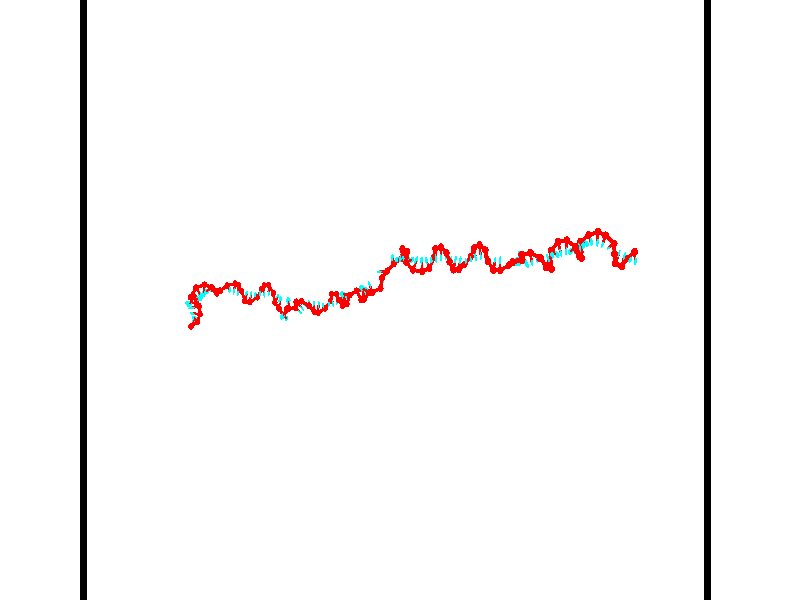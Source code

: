 // switches for output
#declare DRAW_BASES = 1; // possible values are 0, 1; only relevant for DNA ribbons
#declare DRAW_BASES_TYPE = 3; // possible values are 1, 2, 3; only relevant for DNA ribbons
#declare DRAW_FOG = 0; // set to 1 to enable fog

#include "colors.inc"

#include "transforms.inc"
background { rgb <1, 1, 1>}

#default {
   normal{
       ripples 0.25
       frequency 0.20
       turbulence 0.2
       lambda 5
   }
	finish {
		phong 0.1
		phong_size 40.
	}
}

// original window dimensions: 1024x640


// camera settings

camera {
	sky <-0, 1, 0>
	up <-0, 1, 0>
	right 1.6 * <0.99995, 0, 0.00999983>
	location <54.4867, 55, 106.329>
	look_at <55, 55, 55.0001>
	direction <0.513302, 0, -51.3289>
	angle 67.0682
}


# declare cpy_camera_pos = <54.4867, 55, 106.329>;
# if (DRAW_FOG = 1)
fog {
	fog_type 2
	up vnormalize(cpy_camera_pos)
	color rgbt<1,1,1,0.3>
	distance 1e-5
	fog_alt 3e-3
	fog_offset 88
}
# end


// LIGHTS

# declare lum = 6;
global_settings {
	ambient_light rgb lum * <0.05, 0.05, 0.05>
	max_trace_level 15
}# declare cpy_direct_light_amount = 0.25;
light_source
{	1000 * <-0.98995, -1, 1.00995>,
	rgb lum * cpy_direct_light_amount
	parallel
}

light_source
{	1000 * <0.98995, 1, -1.00995>,
	rgb lum * cpy_direct_light_amount
	parallel
}

// strand 0

// nucleotide -1

// particle -1
sphere {
	<35.714798, 52.957294, 50.315399> 0.250000
	pigment { color rgbt <1,0,0,0> }
	no_shadow
}
cylinder {
	<35.812481, 53.219391, 50.029457>,  <35.871090, 53.376648, 49.857891>, 0.100000
	pigment { color rgbt <1,0,0,0> }
	no_shadow
}
cylinder {
	<35.812481, 53.219391, 50.029457>,  <35.714798, 52.957294, 50.315399>, 0.100000
	pigment { color rgbt <1,0,0,0> }
	no_shadow
}

// particle -1
sphere {
	<35.812481, 53.219391, 50.029457> 0.100000
	pigment { color rgbt <1,0,0,0> }
	no_shadow
}
sphere {
	0, 1
	scale<0.080000,0.200000,0.300000>
	matrix <-0.095646, 0.749856, 0.654651,
		0.964995, -0.091497, 0.245791,
		0.244207, 0.655244, -0.714856,
		35.885742, 53.415962, 49.814999>
	pigment { color rgbt <0,1,1,0> }
	no_shadow
}
cylinder {
	<36.373009, 53.312088, 50.540882>,  <35.714798, 52.957294, 50.315399>, 0.130000
	pigment { color rgbt <1,0,0,0> }
	no_shadow
}

// nucleotide -1

// particle -1
sphere {
	<36.373009, 53.312088, 50.540882> 0.250000
	pigment { color rgbt <1,0,0,0> }
	no_shadow
}
cylinder {
	<36.124538, 53.491348, 50.283730>,  <35.975456, 53.598904, 50.129436>, 0.100000
	pigment { color rgbt <1,0,0,0> }
	no_shadow
}
cylinder {
	<36.124538, 53.491348, 50.283730>,  <36.373009, 53.312088, 50.540882>, 0.100000
	pigment { color rgbt <1,0,0,0> }
	no_shadow
}

// particle -1
sphere {
	<36.124538, 53.491348, 50.283730> 0.100000
	pigment { color rgbt <1,0,0,0> }
	no_shadow
}
sphere {
	0, 1
	scale<0.080000,0.200000,0.300000>
	matrix <-0.089423, 0.774458, 0.626273,
		0.778553, 0.446514, -0.440999,
		-0.621175, 0.448151, -0.642885,
		35.938187, 53.625793, 50.090862>
	pigment { color rgbt <0,1,1,0> }
	no_shadow
}
cylinder {
	<36.575680, 53.904484, 50.414207>,  <36.373009, 53.312088, 50.540882>, 0.130000
	pigment { color rgbt <1,0,0,0> }
	no_shadow
}

// nucleotide -1

// particle -1
sphere {
	<36.575680, 53.904484, 50.414207> 0.250000
	pigment { color rgbt <1,0,0,0> }
	no_shadow
}
cylinder {
	<36.182613, 53.939995, 50.349110>,  <35.946774, 53.961300, 50.310051>, 0.100000
	pigment { color rgbt <1,0,0,0> }
	no_shadow
}
cylinder {
	<36.182613, 53.939995, 50.349110>,  <36.575680, 53.904484, 50.414207>, 0.100000
	pigment { color rgbt <1,0,0,0> }
	no_shadow
}

// particle -1
sphere {
	<36.182613, 53.939995, 50.349110> 0.100000
	pigment { color rgbt <1,0,0,0> }
	no_shadow
}
sphere {
	0, 1
	scale<0.080000,0.200000,0.300000>
	matrix <0.013060, 0.908847, 0.416926,
		0.184925, 0.407573, -0.894252,
		-0.982666, 0.088779, -0.162745,
		35.887814, 53.966629, 50.300285>
	pigment { color rgbt <0,1,1,0> }
	no_shadow
}
cylinder {
	<36.359016, 54.518425, 50.000675>,  <36.575680, 53.904484, 50.414207>, 0.130000
	pigment { color rgbt <1,0,0,0> }
	no_shadow
}

// nucleotide -1

// particle -1
sphere {
	<36.359016, 54.518425, 50.000675> 0.250000
	pigment { color rgbt <1,0,0,0> }
	no_shadow
}
cylinder {
	<36.025978, 54.449036, 50.211082>,  <35.826157, 54.407402, 50.337326>, 0.100000
	pigment { color rgbt <1,0,0,0> }
	no_shadow
}
cylinder {
	<36.025978, 54.449036, 50.211082>,  <36.359016, 54.518425, 50.000675>, 0.100000
	pigment { color rgbt <1,0,0,0> }
	no_shadow
}

// particle -1
sphere {
	<36.025978, 54.449036, 50.211082> 0.100000
	pigment { color rgbt <1,0,0,0> }
	no_shadow
}
sphere {
	0, 1
	scale<0.080000,0.200000,0.300000>
	matrix <0.072364, 0.907482, 0.413810,
		-0.549139, 0.382600, -0.743010,
		-0.832592, -0.173472, 0.526021,
		35.776199, 54.396996, 50.368889>
	pigment { color rgbt <0,1,1,0> }
	no_shadow
}
cylinder {
	<36.314011, 54.760136, 50.681946>,  <36.359016, 54.518425, 50.000675>, 0.130000
	pigment { color rgbt <1,0,0,0> }
	no_shadow
}

// nucleotide -1

// particle -1
sphere {
	<36.314011, 54.760136, 50.681946> 0.250000
	pigment { color rgbt <1,0,0,0> }
	no_shadow
}
cylinder {
	<35.984272, 54.770390, 50.908146>,  <35.786430, 54.776543, 51.043865>, 0.100000
	pigment { color rgbt <1,0,0,0> }
	no_shadow
}
cylinder {
	<35.984272, 54.770390, 50.908146>,  <36.314011, 54.760136, 50.681946>, 0.100000
	pigment { color rgbt <1,0,0,0> }
	no_shadow
}

// particle -1
sphere {
	<35.984272, 54.770390, 50.908146> 0.100000
	pigment { color rgbt <1,0,0,0> }
	no_shadow
}
sphere {
	0, 1
	scale<0.080000,0.200000,0.300000>
	matrix <0.492171, -0.461097, 0.738348,
		0.279676, 0.886979, 0.367490,
		-0.824348, 0.025631, 0.565503,
		35.736969, 54.778080, 51.077797>
	pigment { color rgbt <0,1,1,0> }
	no_shadow
}
cylinder {
	<36.385612, 55.229240, 51.419338>,  <36.314011, 54.760136, 50.681946>, 0.130000
	pigment { color rgbt <1,0,0,0> }
	no_shadow
}

// nucleotide -1

// particle -1
sphere {
	<36.385612, 55.229240, 51.419338> 0.250000
	pigment { color rgbt <1,0,0,0> }
	no_shadow
}
cylinder {
	<36.129986, 54.921646, 51.425606>,  <35.976608, 54.737087, 51.429367>, 0.100000
	pigment { color rgbt <1,0,0,0> }
	no_shadow
}
cylinder {
	<36.129986, 54.921646, 51.425606>,  <36.385612, 55.229240, 51.419338>, 0.100000
	pigment { color rgbt <1,0,0,0> }
	no_shadow
}

// particle -1
sphere {
	<36.129986, 54.921646, 51.425606> 0.100000
	pigment { color rgbt <1,0,0,0> }
	no_shadow
}
sphere {
	0, 1
	scale<0.080000,0.200000,0.300000>
	matrix <0.546126, -0.439324, 0.713261,
		-0.541606, 0.464381, 0.700723,
		-0.639070, -0.768989, 0.015670,
		35.938267, 54.690948, 51.430305>
	pigment { color rgbt <0,1,1,0> }
	no_shadow
}
cylinder {
	<36.298470, 55.198223, 52.154598>,  <36.385612, 55.229240, 51.419338>, 0.130000
	pigment { color rgbt <1,0,0,0> }
	no_shadow
}

// nucleotide -1

// particle -1
sphere {
	<36.298470, 55.198223, 52.154598> 0.250000
	pigment { color rgbt <1,0,0,0> }
	no_shadow
}
cylinder {
	<36.691547, 55.132774, 52.119850>,  <36.927395, 55.093506, 52.099003>, 0.100000
	pigment { color rgbt <1,0,0,0> }
	no_shadow
}
cylinder {
	<36.691547, 55.132774, 52.119850>,  <36.298470, 55.198223, 52.154598>, 0.100000
	pigment { color rgbt <1,0,0,0> }
	no_shadow
}

// particle -1
sphere {
	<36.691547, 55.132774, 52.119850> 0.100000
	pigment { color rgbt <1,0,0,0> }
	no_shadow
}
sphere {
	0, 1
	scale<0.080000,0.200000,0.300000>
	matrix <0.011643, 0.522542, -0.852534,
		0.184881, 0.836767, 0.515403,
		0.982692, -0.163619, -0.086866,
		36.986355, 55.083691, 52.093792>
	pigment { color rgbt <0,1,1,0> }
	no_shadow
}
cylinder {
	<36.728931, 55.929340, 51.999950>,  <36.298470, 55.198223, 52.154598>, 0.130000
	pigment { color rgbt <1,0,0,0> }
	no_shadow
}

// nucleotide -1

// particle -1
sphere {
	<36.728931, 55.929340, 51.999950> 0.250000
	pigment { color rgbt <1,0,0,0> }
	no_shadow
}
cylinder {
	<36.921856, 55.600765, 51.878227>,  <37.037613, 55.403618, 51.805191>, 0.100000
	pigment { color rgbt <1,0,0,0> }
	no_shadow
}
cylinder {
	<36.921856, 55.600765, 51.878227>,  <36.728931, 55.929340, 51.999950>, 0.100000
	pigment { color rgbt <1,0,0,0> }
	no_shadow
}

// particle -1
sphere {
	<36.921856, 55.600765, 51.878227> 0.100000
	pigment { color rgbt <1,0,0,0> }
	no_shadow
}
sphere {
	0, 1
	scale<0.080000,0.200000,0.300000>
	matrix <0.202868, 0.442685, -0.873427,
		0.852183, 0.359532, 0.380158,
		0.482315, -0.821442, -0.304311,
		37.066551, 55.354332, 51.786934>
	pigment { color rgbt <0,1,1,0> }
	no_shadow
}
cylinder {
	<37.416588, 56.145496, 51.794605>,  <36.728931, 55.929340, 51.999950>, 0.130000
	pigment { color rgbt <1,0,0,0> }
	no_shadow
}

// nucleotide -1

// particle -1
sphere {
	<37.416588, 56.145496, 51.794605> 0.250000
	pigment { color rgbt <1,0,0,0> }
	no_shadow
}
cylinder {
	<37.339817, 55.786835, 51.635021>,  <37.293755, 55.571636, 51.539268>, 0.100000
	pigment { color rgbt <1,0,0,0> }
	no_shadow
}
cylinder {
	<37.339817, 55.786835, 51.635021>,  <37.416588, 56.145496, 51.794605>, 0.100000
	pigment { color rgbt <1,0,0,0> }
	no_shadow
}

// particle -1
sphere {
	<37.339817, 55.786835, 51.635021> 0.100000
	pigment { color rgbt <1,0,0,0> }
	no_shadow
}
sphere {
	0, 1
	scale<0.080000,0.200000,0.300000>
	matrix <0.449107, 0.281215, -0.848069,
		0.872620, -0.341946, 0.348721,
		-0.191928, -0.896656, -0.398964,
		37.282238, 55.517838, 51.515331>
	pigment { color rgbt <0,1,1,0> }
	no_shadow
}
cylinder {
	<37.985699, 55.951878, 51.457096>,  <37.416588, 56.145496, 51.794605>, 0.130000
	pigment { color rgbt <1,0,0,0> }
	no_shadow
}

// nucleotide -1

// particle -1
sphere {
	<37.985699, 55.951878, 51.457096> 0.250000
	pigment { color rgbt <1,0,0,0> }
	no_shadow
}
cylinder {
	<37.656662, 55.775223, 51.313828>,  <37.459240, 55.669228, 51.227867>, 0.100000
	pigment { color rgbt <1,0,0,0> }
	no_shadow
}
cylinder {
	<37.656662, 55.775223, 51.313828>,  <37.985699, 55.951878, 51.457096>, 0.100000
	pigment { color rgbt <1,0,0,0> }
	no_shadow
}

// particle -1
sphere {
	<37.656662, 55.775223, 51.313828> 0.100000
	pigment { color rgbt <1,0,0,0> }
	no_shadow
}
sphere {
	0, 1
	scale<0.080000,0.200000,0.300000>
	matrix <0.284319, 0.226047, -0.931700,
		0.492441, -0.868249, -0.060379,
		-0.822596, -0.441641, -0.358174,
		37.409882, 55.642731, 51.206375>
	pigment { color rgbt <0,1,1,0> }
	no_shadow
}
cylinder {
	<38.302681, 55.495209, 51.037598>,  <37.985699, 55.951878, 51.457096>, 0.130000
	pigment { color rgbt <1,0,0,0> }
	no_shadow
}

// nucleotide -1

// particle -1
sphere {
	<38.302681, 55.495209, 51.037598> 0.250000
	pigment { color rgbt <1,0,0,0> }
	no_shadow
}
cylinder {
	<37.957233, 55.661530, 50.923569>,  <37.749966, 55.761322, 50.855152>, 0.100000
	pigment { color rgbt <1,0,0,0> }
	no_shadow
}
cylinder {
	<37.957233, 55.661530, 50.923569>,  <38.302681, 55.495209, 51.037598>, 0.100000
	pigment { color rgbt <1,0,0,0> }
	no_shadow
}

// particle -1
sphere {
	<37.957233, 55.661530, 50.923569> 0.100000
	pigment { color rgbt <1,0,0,0> }
	no_shadow
}
sphere {
	0, 1
	scale<0.080000,0.200000,0.300000>
	matrix <0.418435, 0.275798, -0.865360,
		-0.281191, -0.866630, -0.412170,
		-0.863622, 0.415798, -0.285076,
		37.698147, 55.786270, 50.838047>
	pigment { color rgbt <0,1,1,0> }
	no_shadow
}
cylinder {
	<38.432045, 55.726055, 50.357407>,  <38.302681, 55.495209, 51.037598>, 0.130000
	pigment { color rgbt <1,0,0,0> }
	no_shadow
}

// nucleotide -1

// particle -1
sphere {
	<38.432045, 55.726055, 50.357407> 0.250000
	pigment { color rgbt <1,0,0,0> }
	no_shadow
}
cylinder {
	<38.052444, 55.844761, 50.399979>,  <37.824684, 55.915985, 50.425522>, 0.100000
	pigment { color rgbt <1,0,0,0> }
	no_shadow
}
cylinder {
	<38.052444, 55.844761, 50.399979>,  <38.432045, 55.726055, 50.357407>, 0.100000
	pigment { color rgbt <1,0,0,0> }
	no_shadow
}

// particle -1
sphere {
	<38.052444, 55.844761, 50.399979> 0.100000
	pigment { color rgbt <1,0,0,0> }
	no_shadow
}
sphere {
	0, 1
	scale<0.080000,0.200000,0.300000>
	matrix <0.037108, 0.440381, -0.897044,
		-0.313084, -0.847345, -0.428934,
		-0.949000, 0.296767, 0.106433,
		37.767746, 55.933792, 50.431908>
	pigment { color rgbt <0,1,1,0> }
	no_shadow
}
cylinder {
	<38.959587, 56.119198, 49.950516>,  <38.432045, 55.726055, 50.357407>, 0.130000
	pigment { color rgbt <1,0,0,0> }
	no_shadow
}

// nucleotide -1

// particle -1
sphere {
	<38.959587, 56.119198, 49.950516> 0.250000
	pigment { color rgbt <1,0,0,0> }
	no_shadow
}
cylinder {
	<39.163757, 55.931953, 50.239052>,  <39.286259, 55.819607, 50.412174>, 0.100000
	pigment { color rgbt <1,0,0,0> }
	no_shadow
}
cylinder {
	<39.163757, 55.931953, 50.239052>,  <38.959587, 56.119198, 49.950516>, 0.100000
	pigment { color rgbt <1,0,0,0> }
	no_shadow
}

// particle -1
sphere {
	<39.163757, 55.931953, 50.239052> 0.100000
	pigment { color rgbt <1,0,0,0> }
	no_shadow
}
sphere {
	0, 1
	scale<0.080000,0.200000,0.300000>
	matrix <0.710758, -0.242514, -0.660310,
		0.484037, 0.849739, 0.208931,
		0.510423, -0.468114, 0.721345,
		39.316883, 55.791519, 50.455456>
	pigment { color rgbt <0,1,1,0> }
	no_shadow
}
cylinder {
	<39.701920, 56.276676, 49.939888>,  <38.959587, 56.119198, 49.950516>, 0.130000
	pigment { color rgbt <1,0,0,0> }
	no_shadow
}

// nucleotide -1

// particle -1
sphere {
	<39.701920, 56.276676, 49.939888> 0.250000
	pigment { color rgbt <1,0,0,0> }
	no_shadow
}
cylinder {
	<39.675747, 55.924580, 50.127888>,  <39.660042, 55.713322, 50.240688>, 0.100000
	pigment { color rgbt <1,0,0,0> }
	no_shadow
}
cylinder {
	<39.675747, 55.924580, 50.127888>,  <39.701920, 56.276676, 49.939888>, 0.100000
	pigment { color rgbt <1,0,0,0> }
	no_shadow
}

// particle -1
sphere {
	<39.675747, 55.924580, 50.127888> 0.100000
	pigment { color rgbt <1,0,0,0> }
	no_shadow
}
sphere {
	0, 1
	scale<0.080000,0.200000,0.300000>
	matrix <0.925514, -0.229610, -0.301171,
		0.373018, 0.415281, 0.829698,
		-0.065436, -0.880239, 0.469997,
		39.656116, 55.660507, 50.268887>
	pigment { color rgbt <0,1,1,0> }
	no_shadow
}
cylinder {
	<40.117241, 56.160896, 50.497185>,  <39.701920, 56.276676, 49.939888>, 0.130000
	pigment { color rgbt <1,0,0,0> }
	no_shadow
}

// nucleotide -1

// particle -1
sphere {
	<40.117241, 56.160896, 50.497185> 0.250000
	pigment { color rgbt <1,0,0,0> }
	no_shadow
}
cylinder {
	<40.056396, 55.811596, 50.312019>,  <40.019890, 55.602016, 50.200920>, 0.100000
	pigment { color rgbt <1,0,0,0> }
	no_shadow
}
cylinder {
	<40.056396, 55.811596, 50.312019>,  <40.117241, 56.160896, 50.497185>, 0.100000
	pigment { color rgbt <1,0,0,0> }
	no_shadow
}

// particle -1
sphere {
	<40.056396, 55.811596, 50.312019> 0.100000
	pigment { color rgbt <1,0,0,0> }
	no_shadow
}
sphere {
	0, 1
	scale<0.080000,0.200000,0.300000>
	matrix <0.983057, -0.085207, -0.162290,
		0.102277, -0.479757, 0.871420,
		-0.152111, -0.873254, -0.462914,
		40.010765, 55.549622, 50.173145>
	pigment { color rgbt <0,1,1,0> }
	no_shadow
}
cylinder {
	<40.529495, 55.686455, 50.866585>,  <40.117241, 56.160896, 50.497185>, 0.130000
	pigment { color rgbt <1,0,0,0> }
	no_shadow
}

// nucleotide -1

// particle -1
sphere {
	<40.529495, 55.686455, 50.866585> 0.250000
	pigment { color rgbt <1,0,0,0> }
	no_shadow
}
cylinder {
	<40.472107, 55.568405, 50.488735>,  <40.437675, 55.497574, 50.262024>, 0.100000
	pigment { color rgbt <1,0,0,0> }
	no_shadow
}
cylinder {
	<40.472107, 55.568405, 50.488735>,  <40.529495, 55.686455, 50.866585>, 0.100000
	pigment { color rgbt <1,0,0,0> }
	no_shadow
}

// particle -1
sphere {
	<40.472107, 55.568405, 50.488735> 0.100000
	pigment { color rgbt <1,0,0,0> }
	no_shadow
}
sphere {
	0, 1
	scale<0.080000,0.200000,0.300000>
	matrix <0.986544, 0.032966, -0.160137,
		0.078402, -0.954889, 0.286427,
		-0.143471, -0.295127, -0.944625,
		40.429066, 55.479866, 50.205349>
	pigment { color rgbt <0,1,1,0> }
	no_shadow
}
cylinder {
	<40.754894, 54.926693, 50.594967>,  <40.529495, 55.686455, 50.866585>, 0.130000
	pigment { color rgbt <1,0,0,0> }
	no_shadow
}

// nucleotide -1

// particle -1
sphere {
	<40.754894, 54.926693, 50.594967> 0.250000
	pigment { color rgbt <1,0,0,0> }
	no_shadow
}
cylinder {
	<40.792873, 55.241825, 50.351555>,  <40.815659, 55.430904, 50.205509>, 0.100000
	pigment { color rgbt <1,0,0,0> }
	no_shadow
}
cylinder {
	<40.792873, 55.241825, 50.351555>,  <40.754894, 54.926693, 50.594967>, 0.100000
	pigment { color rgbt <1,0,0,0> }
	no_shadow
}

// particle -1
sphere {
	<40.792873, 55.241825, 50.351555> 0.100000
	pigment { color rgbt <1,0,0,0> }
	no_shadow
}
sphere {
	0, 1
	scale<0.080000,0.200000,0.300000>
	matrix <0.955513, 0.099354, 0.277711,
		0.279249, -0.607823, -0.743351,
		0.094944, 0.787832, -0.608527,
		40.821358, 55.478176, 50.168995>
	pigment { color rgbt <0,1,1,0> }
	no_shadow
}
cylinder {
	<41.048378, 54.830452, 49.912434>,  <40.754894, 54.926693, 50.594967>, 0.130000
	pigment { color rgbt <1,0,0,0> }
	no_shadow
}

// nucleotide -1

// particle -1
sphere {
	<41.048378, 54.830452, 49.912434> 0.250000
	pigment { color rgbt <1,0,0,0> }
	no_shadow
}
cylinder {
	<41.147171, 55.179256, 50.081474>,  <41.206448, 55.388538, 50.182899>, 0.100000
	pigment { color rgbt <1,0,0,0> }
	no_shadow
}
cylinder {
	<41.147171, 55.179256, 50.081474>,  <41.048378, 54.830452, 49.912434>, 0.100000
	pigment { color rgbt <1,0,0,0> }
	no_shadow
}

// particle -1
sphere {
	<41.147171, 55.179256, 50.081474> 0.100000
	pigment { color rgbt <1,0,0,0> }
	no_shadow
}
sphere {
	0, 1
	scale<0.080000,0.200000,0.300000>
	matrix <0.952161, -0.299389, 0.061289,
		0.179966, 0.387244, -0.904242,
		0.246986, 0.872014, 0.422598,
		41.221268, 55.440861, 50.208252>
	pigment { color rgbt <0,1,1,0> }
	no_shadow
}
cylinder {
	<41.678814, 55.210354, 49.583206>,  <41.048378, 54.830452, 49.912434>, 0.130000
	pigment { color rgbt <1,0,0,0> }
	no_shadow
}

// nucleotide -1

// particle -1
sphere {
	<41.678814, 55.210354, 49.583206> 0.250000
	pigment { color rgbt <1,0,0,0> }
	no_shadow
}
cylinder {
	<41.657578, 55.334351, 49.962910>,  <41.644836, 55.408749, 50.190731>, 0.100000
	pigment { color rgbt <1,0,0,0> }
	no_shadow
}
cylinder {
	<41.657578, 55.334351, 49.962910>,  <41.678814, 55.210354, 49.583206>, 0.100000
	pigment { color rgbt <1,0,0,0> }
	no_shadow
}

// particle -1
sphere {
	<41.657578, 55.334351, 49.962910> 0.100000
	pigment { color rgbt <1,0,0,0> }
	no_shadow
}
sphere {
	0, 1
	scale<0.080000,0.200000,0.300000>
	matrix <0.975753, -0.186028, 0.115324,
		0.212338, 0.932363, -0.292596,
		-0.053093, 0.309990, 0.949256,
		41.641651, 55.427349, 50.247688>
	pigment { color rgbt <0,1,1,0> }
	no_shadow
}
cylinder {
	<42.058941, 55.827217, 49.672031>,  <41.678814, 55.210354, 49.583206>, 0.130000
	pigment { color rgbt <1,0,0,0> }
	no_shadow
}

// nucleotide -1

// particle -1
sphere {
	<42.058941, 55.827217, 49.672031> 0.250000
	pigment { color rgbt <1,0,0,0> }
	no_shadow
}
cylinder {
	<42.068111, 55.627487, 50.018478>,  <42.073612, 55.507648, 50.226345>, 0.100000
	pigment { color rgbt <1,0,0,0> }
	no_shadow
}
cylinder {
	<42.068111, 55.627487, 50.018478>,  <42.058941, 55.827217, 49.672031>, 0.100000
	pigment { color rgbt <1,0,0,0> }
	no_shadow
}

// particle -1
sphere {
	<42.068111, 55.627487, 50.018478> 0.100000
	pigment { color rgbt <1,0,0,0> }
	no_shadow
}
sphere {
	0, 1
	scale<0.080000,0.200000,0.300000>
	matrix <0.993266, 0.109787, 0.037003,
		-0.113565, 0.859433, 0.498475,
		0.022924, -0.499321, 0.866114,
		42.074989, 55.477692, 50.278313>
	pigment { color rgbt <0,1,1,0> }
	no_shadow
}
cylinder {
	<42.447300, 56.128056, 50.166672>,  <42.058941, 55.827217, 49.672031>, 0.130000
	pigment { color rgbt <1,0,0,0> }
	no_shadow
}

// nucleotide -1

// particle -1
sphere {
	<42.447300, 56.128056, 50.166672> 0.250000
	pigment { color rgbt <1,0,0,0> }
	no_shadow
}
cylinder {
	<42.470448, 55.745941, 50.282661>,  <42.484337, 55.516674, 50.352253>, 0.100000
	pigment { color rgbt <1,0,0,0> }
	no_shadow
}
cylinder {
	<42.470448, 55.745941, 50.282661>,  <42.447300, 56.128056, 50.166672>, 0.100000
	pigment { color rgbt <1,0,0,0> }
	no_shadow
}

// particle -1
sphere {
	<42.470448, 55.745941, 50.282661> 0.100000
	pigment { color rgbt <1,0,0,0> }
	no_shadow
}
sphere {
	0, 1
	scale<0.080000,0.200000,0.300000>
	matrix <0.974923, -0.008442, -0.222383,
		0.214887, 0.295569, 0.930840,
		0.057871, -0.955284, 0.289971,
		42.487808, 55.459354, 50.369652>
	pigment { color rgbt <0,1,1,0> }
	no_shadow
}
cylinder {
	<42.964619, 56.139763, 50.718369>,  <42.447300, 56.128056, 50.166672>, 0.130000
	pigment { color rgbt <1,0,0,0> }
	no_shadow
}

// nucleotide -1

// particle -1
sphere {
	<42.964619, 56.139763, 50.718369> 0.250000
	pigment { color rgbt <1,0,0,0> }
	no_shadow
}
cylinder {
	<42.920326, 55.797829, 50.515594>,  <42.893749, 55.592667, 50.393929>, 0.100000
	pigment { color rgbt <1,0,0,0> }
	no_shadow
}
cylinder {
	<42.920326, 55.797829, 50.515594>,  <42.964619, 56.139763, 50.718369>, 0.100000
	pigment { color rgbt <1,0,0,0> }
	no_shadow
}

// particle -1
sphere {
	<42.920326, 55.797829, 50.515594> 0.100000
	pigment { color rgbt <1,0,0,0> }
	no_shadow
}
sphere {
	0, 1
	scale<0.080000,0.200000,0.300000>
	matrix <0.932075, 0.087701, -0.351488,
		0.344926, -0.511426, 0.787064,
		-0.110734, -0.854840, -0.506938,
		42.887108, 55.541378, 50.363514>
	pigment { color rgbt <0,1,1,0> }
	no_shadow
}
cylinder {
	<43.407970, 55.531223, 50.799171>,  <42.964619, 56.139763, 50.718369>, 0.130000
	pigment { color rgbt <1,0,0,0> }
	no_shadow
}

// nucleotide -1

// particle -1
sphere {
	<43.407970, 55.531223, 50.799171> 0.250000
	pigment { color rgbt <1,0,0,0> }
	no_shadow
}
cylinder {
	<43.297436, 55.462433, 50.420952>,  <43.231113, 55.421158, 50.194019>, 0.100000
	pigment { color rgbt <1,0,0,0> }
	no_shadow
}
cylinder {
	<43.297436, 55.462433, 50.420952>,  <43.407970, 55.531223, 50.799171>, 0.100000
	pigment { color rgbt <1,0,0,0> }
	no_shadow
}

// particle -1
sphere {
	<43.297436, 55.462433, 50.420952> 0.100000
	pigment { color rgbt <1,0,0,0> }
	no_shadow
}
sphere {
	0, 1
	scale<0.080000,0.200000,0.300000>
	matrix <0.950617, -0.193560, -0.242614,
		-0.141298, -0.965899, 0.216968,
		-0.276337, -0.171973, -0.945550,
		43.214535, 55.410843, 50.137287>
	pigment { color rgbt <0,1,1,0> }
	no_shadow
}
cylinder {
	<43.530117, 54.806171, 50.727383>,  <43.407970, 55.531223, 50.799171>, 0.130000
	pigment { color rgbt <1,0,0,0> }
	no_shadow
}

// nucleotide -1

// particle -1
sphere {
	<43.530117, 54.806171, 50.727383> 0.250000
	pigment { color rgbt <1,0,0,0> }
	no_shadow
}
cylinder {
	<43.614361, 55.051720, 50.423065>,  <43.664909, 55.199051, 50.240475>, 0.100000
	pigment { color rgbt <1,0,0,0> }
	no_shadow
}
cylinder {
	<43.614361, 55.051720, 50.423065>,  <43.530117, 54.806171, 50.727383>, 0.100000
	pigment { color rgbt <1,0,0,0> }
	no_shadow
}

// particle -1
sphere {
	<43.614361, 55.051720, 50.423065> 0.100000
	pigment { color rgbt <1,0,0,0> }
	no_shadow
}
sphere {
	0, 1
	scale<0.080000,0.200000,0.300000>
	matrix <0.977552, -0.136940, 0.160124,
		-0.005887, -0.777437, -0.628934,
		0.210613, 0.613873, -0.760791,
		43.677544, 55.235882, 50.194828>
	pigment { color rgbt <0,1,1,0> }
	no_shadow
}
cylinder {
	<43.799557, 54.344936, 50.127781>,  <43.530117, 54.806171, 50.727383>, 0.130000
	pigment { color rgbt <1,0,0,0> }
	no_shadow
}

// nucleotide -1

// particle -1
sphere {
	<43.799557, 54.344936, 50.127781> 0.250000
	pigment { color rgbt <1,0,0,0> }
	no_shadow
}
cylinder {
	<43.883938, 54.716850, 50.248447>,  <43.934566, 54.939999, 50.320847>, 0.100000
	pigment { color rgbt <1,0,0,0> }
	no_shadow
}
cylinder {
	<43.883938, 54.716850, 50.248447>,  <43.799557, 54.344936, 50.127781>, 0.100000
	pigment { color rgbt <1,0,0,0> }
	no_shadow
}

// particle -1
sphere {
	<43.883938, 54.716850, 50.248447> 0.100000
	pigment { color rgbt <1,0,0,0> }
	no_shadow
}
sphere {
	0, 1
	scale<0.080000,0.200000,0.300000>
	matrix <0.812313, -0.338414, 0.474998,
		0.543732, 0.144841, -0.826666,
		0.210957, 0.929783, 0.301663,
		43.947224, 54.995785, 50.338947>
	pigment { color rgbt <0,1,1,0> }
	no_shadow
}
cylinder {
	<44.235096, 53.813828, 50.315872>,  <43.799557, 54.344936, 50.127781>, 0.130000
	pigment { color rgbt <1,0,0,0> }
	no_shadow
}

// nucleotide -1

// particle -1
sphere {
	<44.235096, 53.813828, 50.315872> 0.250000
	pigment { color rgbt <1,0,0,0> }
	no_shadow
}
cylinder {
	<44.333900, 53.674229, 49.954281>,  <44.393185, 53.590469, 49.737324>, 0.100000
	pigment { color rgbt <1,0,0,0> }
	no_shadow
}
cylinder {
	<44.333900, 53.674229, 49.954281>,  <44.235096, 53.813828, 50.315872>, 0.100000
	pigment { color rgbt <1,0,0,0> }
	no_shadow
}

// particle -1
sphere {
	<44.333900, 53.674229, 49.954281> 0.100000
	pigment { color rgbt <1,0,0,0> }
	no_shadow
}
sphere {
	0, 1
	scale<0.080000,0.200000,0.300000>
	matrix <-0.904960, 0.250456, -0.343975,
		0.346455, 0.903034, -0.253965,
		0.247014, -0.349000, -0.903982,
		44.408005, 53.569530, 49.683086>
	pigment { color rgbt <0,1,1,0> }
	no_shadow
}
cylinder {
	<44.739883, 54.345135, 50.112339>,  <44.235096, 53.813828, 50.315872>, 0.130000
	pigment { color rgbt <1,0,0,0> }
	no_shadow
}

// nucleotide -1

// particle -1
sphere {
	<44.739883, 54.345135, 50.112339> 0.250000
	pigment { color rgbt <1,0,0,0> }
	no_shadow
}
cylinder {
	<44.668053, 54.696281, 49.934753>,  <44.624954, 54.906967, 49.828201>, 0.100000
	pigment { color rgbt <1,0,0,0> }
	no_shadow
}
cylinder {
	<44.668053, 54.696281, 49.934753>,  <44.739883, 54.345135, 50.112339>, 0.100000
	pigment { color rgbt <1,0,0,0> }
	no_shadow
}

// particle -1
sphere {
	<44.668053, 54.696281, 49.934753> 0.100000
	pigment { color rgbt <1,0,0,0> }
	no_shadow
}
sphere {
	0, 1
	scale<0.080000,0.200000,0.300000>
	matrix <0.012807, 0.453353, 0.891239,
		0.983661, 0.154358, -0.092654,
		-0.179575, 0.877864, -0.443968,
		44.614182, 54.959641, 49.801563>
	pigment { color rgbt <0,1,1,0> }
	no_shadow
}
cylinder {
	<44.657837, 54.341713, 50.883167>,  <44.739883, 54.345135, 50.112339>, 0.130000
	pigment { color rgbt <1,0,0,0> }
	no_shadow
}

// nucleotide -1

// particle -1
sphere {
	<44.657837, 54.341713, 50.883167> 0.250000
	pigment { color rgbt <1,0,0,0> }
	no_shadow
}
cylinder {
	<44.462532, 54.017204, 51.011810>,  <44.345348, 53.822498, 51.088997>, 0.100000
	pigment { color rgbt <1,0,0,0> }
	no_shadow
}
cylinder {
	<44.462532, 54.017204, 51.011810>,  <44.657837, 54.341713, 50.883167>, 0.100000
	pigment { color rgbt <1,0,0,0> }
	no_shadow
}

// particle -1
sphere {
	<44.462532, 54.017204, 51.011810> 0.100000
	pigment { color rgbt <1,0,0,0> }
	no_shadow
}
sphere {
	0, 1
	scale<0.080000,0.200000,0.300000>
	matrix <-0.484976, -0.054140, -0.872850,
		0.725532, -0.582155, -0.367013,
		-0.488264, -0.811273, 0.321611,
		44.316051, 53.773823, 51.108295>
	pigment { color rgbt <0,1,1,0> }
	no_shadow
}
cylinder {
	<45.448139, 54.398960, 50.731686>,  <44.657837, 54.341713, 50.883167>, 0.130000
	pigment { color rgbt <1,0,0,0> }
	no_shadow
}

// nucleotide -1

// particle -1
sphere {
	<45.448139, 54.398960, 50.731686> 0.250000
	pigment { color rgbt <1,0,0,0> }
	no_shadow
}
cylinder {
	<45.716965, 54.205456, 50.955933>,  <45.878262, 54.089352, 51.090481>, 0.100000
	pigment { color rgbt <1,0,0,0> }
	no_shadow
}
cylinder {
	<45.716965, 54.205456, 50.955933>,  <45.448139, 54.398960, 50.731686>, 0.100000
	pigment { color rgbt <1,0,0,0> }
	no_shadow
}

// particle -1
sphere {
	<45.716965, 54.205456, 50.955933> 0.100000
	pigment { color rgbt <1,0,0,0> }
	no_shadow
}
sphere {
	0, 1
	scale<0.080000,0.200000,0.300000>
	matrix <0.559123, 0.827909, 0.044138,
		-0.485495, 0.283792, 0.826895,
		0.672068, -0.483765, 0.560621,
		45.918587, 54.060326, 51.124119>
	pigment { color rgbt <0,1,1,0> }
	no_shadow
}
cylinder {
	<45.583881, 54.866203, 51.302822>,  <45.448139, 54.398960, 50.731686>, 0.130000
	pigment { color rgbt <1,0,0,0> }
	no_shadow
}

// nucleotide -1

// particle -1
sphere {
	<45.583881, 54.866203, 51.302822> 0.250000
	pigment { color rgbt <1,0,0,0> }
	no_shadow
}
cylinder {
	<45.861202, 54.596558, 51.200920>,  <46.027596, 54.434769, 51.139778>, 0.100000
	pigment { color rgbt <1,0,0,0> }
	no_shadow
}
cylinder {
	<45.861202, 54.596558, 51.200920>,  <45.583881, 54.866203, 51.302822>, 0.100000
	pigment { color rgbt <1,0,0,0> }
	no_shadow
}

// particle -1
sphere {
	<45.861202, 54.596558, 51.200920> 0.100000
	pigment { color rgbt <1,0,0,0> }
	no_shadow
}
sphere {
	0, 1
	scale<0.080000,0.200000,0.300000>
	matrix <0.703050, 0.710344, 0.033646,
		0.158284, -0.202434, 0.966420,
		0.693301, -0.674116, -0.254758,
		46.069191, 54.394321, 51.124493>
	pigment { color rgbt <0,1,1,0> }
	no_shadow
}
cylinder {
	<46.130753, 54.901966, 51.749554>,  <45.583881, 54.866203, 51.302822>, 0.130000
	pigment { color rgbt <1,0,0,0> }
	no_shadow
}

// nucleotide -1

// particle -1
sphere {
	<46.130753, 54.901966, 51.749554> 0.250000
	pigment { color rgbt <1,0,0,0> }
	no_shadow
}
cylinder {
	<46.293335, 54.725784, 51.429356>,  <46.390884, 54.620075, 51.237236>, 0.100000
	pigment { color rgbt <1,0,0,0> }
	no_shadow
}
cylinder {
	<46.293335, 54.725784, 51.429356>,  <46.130753, 54.901966, 51.749554>, 0.100000
	pigment { color rgbt <1,0,0,0> }
	no_shadow
}

// particle -1
sphere {
	<46.293335, 54.725784, 51.429356> 0.100000
	pigment { color rgbt <1,0,0,0> }
	no_shadow
}
sphere {
	0, 1
	scale<0.080000,0.200000,0.300000>
	matrix <0.741334, 0.671098, 0.007159,
		0.534055, -0.596342, 0.599302,
		0.406460, -0.440459, -0.800491,
		46.415272, 54.593647, 51.189209>
	pigment { color rgbt <0,1,1,0> }
	no_shadow
}
cylinder {
	<46.830658, 54.569832, 51.871201>,  <46.130753, 54.901966, 51.749554>, 0.130000
	pigment { color rgbt <1,0,0,0> }
	no_shadow
}

// nucleotide -1

// particle -1
sphere {
	<46.830658, 54.569832, 51.871201> 0.250000
	pigment { color rgbt <1,0,0,0> }
	no_shadow
}
cylinder {
	<46.795799, 54.695107, 51.492928>,  <46.774883, 54.770271, 51.265965>, 0.100000
	pigment { color rgbt <1,0,0,0> }
	no_shadow
}
cylinder {
	<46.795799, 54.695107, 51.492928>,  <46.830658, 54.569832, 51.871201>, 0.100000
	pigment { color rgbt <1,0,0,0> }
	no_shadow
}

// particle -1
sphere {
	<46.795799, 54.695107, 51.492928> 0.100000
	pigment { color rgbt <1,0,0,0> }
	no_shadow
}
sphere {
	0, 1
	scale<0.080000,0.200000,0.300000>
	matrix <0.938177, 0.345038, 0.027813,
		0.335008, -0.884796, -0.323891,
		-0.087146, 0.313185, -0.945685,
		46.769657, 54.789062, 51.209221>
	pigment { color rgbt <0,1,1,0> }
	no_shadow
}
cylinder {
	<47.255054, 54.118195, 51.523609>,  <46.830658, 54.569832, 51.871201>, 0.130000
	pigment { color rgbt <1,0,0,0> }
	no_shadow
}

// nucleotide -1

// particle -1
sphere {
	<47.255054, 54.118195, 51.523609> 0.250000
	pigment { color rgbt <1,0,0,0> }
	no_shadow
}
cylinder {
	<47.223518, 54.463810, 51.324722>,  <47.204597, 54.671177, 51.205391>, 0.100000
	pigment { color rgbt <1,0,0,0> }
	no_shadow
}
cylinder {
	<47.223518, 54.463810, 51.324722>,  <47.255054, 54.118195, 51.523609>, 0.100000
	pigment { color rgbt <1,0,0,0> }
	no_shadow
}

// particle -1
sphere {
	<47.223518, 54.463810, 51.324722> 0.100000
	pigment { color rgbt <1,0,0,0> }
	no_shadow
}
sphere {
	0, 1
	scale<0.080000,0.200000,0.300000>
	matrix <0.995361, 0.095821, 0.008683,
		0.055147, -0.494227, -0.867582,
		-0.078841, 0.864036, -0.497219,
		47.199867, 54.723022, 51.175556>
	pigment { color rgbt <0,1,1,0> }
	no_shadow
}
cylinder {
	<47.522762, 54.026791, 50.875629>,  <47.255054, 54.118195, 51.523609>, 0.130000
	pigment { color rgbt <1,0,0,0> }
	no_shadow
}

// nucleotide -1

// particle -1
sphere {
	<47.522762, 54.026791, 50.875629> 0.250000
	pigment { color rgbt <1,0,0,0> }
	no_shadow
}
cylinder {
	<47.569035, 54.403130, 51.003021>,  <47.596798, 54.628933, 51.079456>, 0.100000
	pigment { color rgbt <1,0,0,0> }
	no_shadow
}
cylinder {
	<47.569035, 54.403130, 51.003021>,  <47.522762, 54.026791, 50.875629>, 0.100000
	pigment { color rgbt <1,0,0,0> }
	no_shadow
}

// particle -1
sphere {
	<47.569035, 54.403130, 51.003021> 0.100000
	pigment { color rgbt <1,0,0,0> }
	no_shadow
}
sphere {
	0, 1
	scale<0.080000,0.200000,0.300000>
	matrix <0.991246, -0.088808, -0.097694,
		-0.063631, 0.326996, -0.942881,
		0.115680, 0.940844, 0.318482,
		47.603737, 54.685383, 51.098564>
	pigment { color rgbt <0,1,1,0> }
	no_shadow
}
cylinder {
	<48.116402, 54.338356, 50.494297>,  <47.522762, 54.026791, 50.875629>, 0.130000
	pigment { color rgbt <1,0,0,0> }
	no_shadow
}

// nucleotide -1

// particle -1
sphere {
	<48.116402, 54.338356, 50.494297> 0.250000
	pigment { color rgbt <1,0,0,0> }
	no_shadow
}
cylinder {
	<48.056049, 54.486397, 50.860962>,  <48.019840, 54.575222, 51.080959>, 0.100000
	pigment { color rgbt <1,0,0,0> }
	no_shadow
}
cylinder {
	<48.056049, 54.486397, 50.860962>,  <48.116402, 54.338356, 50.494297>, 0.100000
	pigment { color rgbt <1,0,0,0> }
	no_shadow
}

// particle -1
sphere {
	<48.056049, 54.486397, 50.860962> 0.100000
	pigment { color rgbt <1,0,0,0> }
	no_shadow
}
sphere {
	0, 1
	scale<0.080000,0.200000,0.300000>
	matrix <0.988123, 0.029134, 0.150876,
		0.029134, 0.928535, -0.370100,
		-0.150876, 0.370100, 0.916658,
		48.010788, 54.597427, 51.135960>
	pigment { color rgbt <0,1,1,0> }
	no_shadow
}
cylinder {
	<48.634792, 54.912872, 50.510239>,  <48.116402, 54.338356, 50.494297>, 0.130000
	pigment { color rgbt <1,0,0,0> }
	no_shadow
}

// nucleotide -1

// particle -1
sphere {
	<48.634792, 54.912872, 50.510239> 0.250000
	pigment { color rgbt <1,0,0,0> }
	no_shadow
}
cylinder {
	<48.574215, 54.770706, 50.879181>,  <48.537868, 54.685406, 51.100548>, 0.100000
	pigment { color rgbt <1,0,0,0> }
	no_shadow
}
cylinder {
	<48.574215, 54.770706, 50.879181>,  <48.634792, 54.912872, 50.510239>, 0.100000
	pigment { color rgbt <1,0,0,0> }
	no_shadow
}

// particle -1
sphere {
	<48.574215, 54.770706, 50.879181> 0.100000
	pigment { color rgbt <1,0,0,0> }
	no_shadow
}
sphere {
	0, 1
	scale<0.080000,0.200000,0.300000>
	matrix <0.984929, 0.024607, 0.171200,
		-0.083543, 0.934386, 0.346328,
		-0.151445, -0.355411, 0.922360,
		48.528782, 54.664082, 51.155888>
	pigment { color rgbt <0,1,1,0> }
	no_shadow
}
cylinder {
	<48.782394, 55.449780, 51.198219>,  <48.634792, 54.912872, 50.510239>, 0.130000
	pigment { color rgbt <1,0,0,0> }
	no_shadow
}

// nucleotide -1

// particle -1
sphere {
	<48.782394, 55.449780, 51.198219> 0.250000
	pigment { color rgbt <1,0,0,0> }
	no_shadow
}
cylinder {
	<48.845230, 55.054756, 51.195427>,  <48.882931, 54.817741, 51.193752>, 0.100000
	pigment { color rgbt <1,0,0,0> }
	no_shadow
}
cylinder {
	<48.845230, 55.054756, 51.195427>,  <48.782394, 55.449780, 51.198219>, 0.100000
	pigment { color rgbt <1,0,0,0> }
	no_shadow
}

// particle -1
sphere {
	<48.845230, 55.054756, 51.195427> 0.100000
	pigment { color rgbt <1,0,0,0> }
	no_shadow
}
sphere {
	0, 1
	scale<0.080000,0.200000,0.300000>
	matrix <0.987500, 0.156978, 0.014219,
		-0.012946, -0.009129, 0.999875,
		0.157088, -0.987560, -0.006983,
		48.892357, 54.758488, 51.193333>
	pigment { color rgbt <0,1,1,0> }
	no_shadow
}
cylinder {
	<49.300690, 55.448380, 51.671421>,  <48.782394, 55.449780, 51.198219>, 0.130000
	pigment { color rgbt <1,0,0,0> }
	no_shadow
}

// nucleotide -1

// particle -1
sphere {
	<49.300690, 55.448380, 51.671421> 0.250000
	pigment { color rgbt <1,0,0,0> }
	no_shadow
}
cylinder {
	<49.287178, 55.108604, 51.460777>,  <49.279072, 54.904739, 51.334393>, 0.100000
	pigment { color rgbt <1,0,0,0> }
	no_shadow
}
cylinder {
	<49.287178, 55.108604, 51.460777>,  <49.300690, 55.448380, 51.671421>, 0.100000
	pigment { color rgbt <1,0,0,0> }
	no_shadow
}

// particle -1
sphere {
	<49.287178, 55.108604, 51.460777> 0.100000
	pigment { color rgbt <1,0,0,0> }
	no_shadow
}
sphere {
	0, 1
	scale<0.080000,0.200000,0.300000>
	matrix <0.995893, 0.015676, -0.089172,
		0.084001, -0.527460, 0.845417,
		-0.033782, -0.849435, -0.526610,
		49.277042, 54.853775, 51.302795>
	pigment { color rgbt <0,1,1,0> }
	no_shadow
}
cylinder {
	<49.562614, 54.999935, 52.208900>,  <49.300690, 55.448380, 51.671421>, 0.130000
	pigment { color rgbt <1,0,0,0> }
	no_shadow
}

// nucleotide -1

// particle -1
sphere {
	<49.562614, 54.999935, 52.208900> 0.250000
	pigment { color rgbt <1,0,0,0> }
	no_shadow
}
cylinder {
	<49.922939, 55.158318, 52.280190>,  <50.139133, 55.253345, 52.322964>, 0.100000
	pigment { color rgbt <1,0,0,0> }
	no_shadow
}
cylinder {
	<49.922939, 55.158318, 52.280190>,  <49.562614, 54.999935, 52.208900>, 0.100000
	pigment { color rgbt <1,0,0,0> }
	no_shadow
}

// particle -1
sphere {
	<49.922939, 55.158318, 52.280190> 0.100000
	pigment { color rgbt <1,0,0,0> }
	no_shadow
}
sphere {
	0, 1
	scale<0.080000,0.200000,0.300000>
	matrix <-0.115068, -0.178095, 0.977262,
		0.418691, -0.900835, -0.114868,
		0.900810, 0.395953, 0.178224,
		50.193184, 55.277103, 52.333656>
	pigment { color rgbt <0,1,1,0> }
	no_shadow
}
cylinder {
	<49.906380, 54.565037, 52.731766>,  <49.562614, 54.999935, 52.208900>, 0.130000
	pigment { color rgbt <1,0,0,0> }
	no_shadow
}

// nucleotide -1

// particle -1
sphere {
	<49.906380, 54.565037, 52.731766> 0.250000
	pigment { color rgbt <1,0,0,0> }
	no_shadow
}
cylinder {
	<50.021122, 54.947483, 52.755627>,  <50.089966, 55.176952, 52.769943>, 0.100000
	pigment { color rgbt <1,0,0,0> }
	no_shadow
}
cylinder {
	<50.021122, 54.947483, 52.755627>,  <49.906380, 54.565037, 52.731766>, 0.100000
	pigment { color rgbt <1,0,0,0> }
	no_shadow
}

// particle -1
sphere {
	<50.021122, 54.947483, 52.755627> 0.100000
	pigment { color rgbt <1,0,0,0> }
	no_shadow
}
sphere {
	0, 1
	scale<0.080000,0.200000,0.300000>
	matrix <-0.216643, 0.004088, 0.976242,
		0.933156, -0.292962, 0.208308,
		0.286854, 0.956115, 0.059653,
		50.107178, 55.234318, 52.773521>
	pigment { color rgbt <0,1,1,0> }
	no_shadow
}
cylinder {
	<50.359566, 54.704411, 53.394695>,  <49.906380, 54.565037, 52.731766>, 0.130000
	pigment { color rgbt <1,0,0,0> }
	no_shadow
}

// nucleotide -1

// particle -1
sphere {
	<50.359566, 54.704411, 53.394695> 0.250000
	pigment { color rgbt <1,0,0,0> }
	no_shadow
}
cylinder {
	<50.188263, 55.042351, 53.266434>,  <50.085480, 55.245117, 53.189476>, 0.100000
	pigment { color rgbt <1,0,0,0> }
	no_shadow
}
cylinder {
	<50.188263, 55.042351, 53.266434>,  <50.359566, 54.704411, 53.394695>, 0.100000
	pigment { color rgbt <1,0,0,0> }
	no_shadow
}

// particle -1
sphere {
	<50.188263, 55.042351, 53.266434> 0.100000
	pigment { color rgbt <1,0,0,0> }
	no_shadow
}
sphere {
	0, 1
	scale<0.080000,0.200000,0.300000>
	matrix <-0.260877, 0.224144, 0.938990,
		0.865182, 0.485780, 0.124411,
		-0.428257, 0.844853, -0.320654,
		50.059788, 55.295807, 53.170238>
	pigment { color rgbt <0,1,1,0> }
	no_shadow
}
cylinder {
	<50.634666, 55.365444, 53.758247>,  <50.359566, 54.704411, 53.394695>, 0.130000
	pigment { color rgbt <1,0,0,0> }
	no_shadow
}

// nucleotide -1

// particle -1
sphere {
	<50.634666, 55.365444, 53.758247> 0.250000
	pigment { color rgbt <1,0,0,0> }
	no_shadow
}
cylinder {
	<50.258999, 55.403351, 53.626205>,  <50.033596, 55.426094, 53.546978>, 0.100000
	pigment { color rgbt <1,0,0,0> }
	no_shadow
}
cylinder {
	<50.258999, 55.403351, 53.626205>,  <50.634666, 55.365444, 53.758247>, 0.100000
	pigment { color rgbt <1,0,0,0> }
	no_shadow
}

// particle -1
sphere {
	<50.258999, 55.403351, 53.626205> 0.100000
	pigment { color rgbt <1,0,0,0> }
	no_shadow
}
sphere {
	0, 1
	scale<0.080000,0.200000,0.300000>
	matrix <-0.303210, 0.222616, 0.926556,
		0.161297, 0.970289, -0.180340,
		-0.939173, 0.094770, -0.330109,
		49.977245, 55.431782, 53.527172>
	pigment { color rgbt <0,1,1,0> }
	no_shadow
}
cylinder {
	<51.253304, 55.663303, 54.127750>,  <50.634666, 55.365444, 53.758247>, 0.130000
	pigment { color rgbt <1,0,0,0> }
	no_shadow
}

// nucleotide -1

// particle -1
sphere {
	<51.253304, 55.663303, 54.127750> 0.250000
	pigment { color rgbt <1,0,0,0> }
	no_shadow
}
cylinder {
	<51.646164, 55.709450, 54.187180>,  <51.881878, 55.737137, 54.222836>, 0.100000
	pigment { color rgbt <1,0,0,0> }
	no_shadow
}
cylinder {
	<51.646164, 55.709450, 54.187180>,  <51.253304, 55.663303, 54.127750>, 0.100000
	pigment { color rgbt <1,0,0,0> }
	no_shadow
}

// particle -1
sphere {
	<51.646164, 55.709450, 54.187180> 0.100000
	pigment { color rgbt <1,0,0,0> }
	no_shadow
}
sphere {
	0, 1
	scale<0.080000,0.200000,0.300000>
	matrix <-0.111072, -0.281759, 0.953035,
		0.151809, -0.952524, -0.263915,
		0.982149, 0.115366, 0.148572,
		51.940807, 55.744061, 54.231750>
	pigment { color rgbt <0,1,1,0> }
	no_shadow
}
cylinder {
	<51.679882, 55.001408, 54.516323>,  <51.253304, 55.663303, 54.127750>, 0.130000
	pigment { color rgbt <1,0,0,0> }
	no_shadow
}

// nucleotide -1

// particle -1
sphere {
	<51.679882, 55.001408, 54.516323> 0.250000
	pigment { color rgbt <1,0,0,0> }
	no_shadow
}
cylinder {
	<51.864429, 55.349277, 54.586533>,  <51.975159, 55.557999, 54.628658>, 0.100000
	pigment { color rgbt <1,0,0,0> }
	no_shadow
}
cylinder {
	<51.864429, 55.349277, 54.586533>,  <51.679882, 55.001408, 54.516323>, 0.100000
	pigment { color rgbt <1,0,0,0> }
	no_shadow
}

// particle -1
sphere {
	<51.864429, 55.349277, 54.586533> 0.100000
	pigment { color rgbt <1,0,0,0> }
	no_shadow
}
sphere {
	0, 1
	scale<0.080000,0.200000,0.300000>
	matrix <-0.236456, -0.070151, 0.969106,
		0.855117, -0.488623, 0.173273,
		0.461372, 0.869671, 0.175525,
		52.002842, 55.610180, 54.639191>
	pigment { color rgbt <0,1,1,0> }
	no_shadow
}
cylinder {
	<51.923920, 55.023483, 55.213806>,  <51.679882, 55.001408, 54.516323>, 0.130000
	pigment { color rgbt <1,0,0,0> }
	no_shadow
}

// nucleotide -1

// particle -1
sphere {
	<51.923920, 55.023483, 55.213806> 0.250000
	pigment { color rgbt <1,0,0,0> }
	no_shadow
}
cylinder {
	<51.907738, 55.407299, 55.102348>,  <51.898029, 55.637589, 55.035473>, 0.100000
	pigment { color rgbt <1,0,0,0> }
	no_shadow
}
cylinder {
	<51.907738, 55.407299, 55.102348>,  <51.923920, 55.023483, 55.213806>, 0.100000
	pigment { color rgbt <1,0,0,0> }
	no_shadow
}

// particle -1
sphere {
	<51.907738, 55.407299, 55.102348> 0.100000
	pigment { color rgbt <1,0,0,0> }
	no_shadow
}
sphere {
	0, 1
	scale<0.080000,0.200000,0.300000>
	matrix <-0.385769, 0.242246, 0.890224,
		0.921708, 0.143505, 0.360362,
		-0.040456, 0.959543, -0.278640,
		51.895599, 55.695164, 55.018757>
	pigment { color rgbt <0,1,1,0> }
	no_shadow
}
cylinder {
	<52.413429, 55.497494, 55.570202>,  <51.923920, 55.023483, 55.213806>, 0.130000
	pigment { color rgbt <1,0,0,0> }
	no_shadow
}

// nucleotide -1

// particle -1
sphere {
	<52.413429, 55.497494, 55.570202> 0.250000
	pigment { color rgbt <1,0,0,0> }
	no_shadow
}
cylinder {
	<52.071510, 55.685738, 55.482712>,  <51.866360, 55.798683, 55.430218>, 0.100000
	pigment { color rgbt <1,0,0,0> }
	no_shadow
}
cylinder {
	<52.071510, 55.685738, 55.482712>,  <52.413429, 55.497494, 55.570202>, 0.100000
	pigment { color rgbt <1,0,0,0> }
	no_shadow
}

// particle -1
sphere {
	<52.071510, 55.685738, 55.482712> 0.100000
	pigment { color rgbt <1,0,0,0> }
	no_shadow
}
sphere {
	0, 1
	scale<0.080000,0.200000,0.300000>
	matrix <-0.282322, -0.068057, 0.956903,
		0.435441, 0.879713, 0.191038,
		-0.854802, 0.470609, -0.218727,
		51.815071, 55.826920, 55.417095>
	pigment { color rgbt <0,1,1,0> }
	no_shadow
}
cylinder {
	<52.694572, 55.536217, 56.225574>,  <52.413429, 55.497494, 55.570202>, 0.130000
	pigment { color rgbt <1,0,0,0> }
	no_shadow
}

// nucleotide -1

// particle -1
sphere {
	<52.694572, 55.536217, 56.225574> 0.250000
	pigment { color rgbt <1,0,0,0> }
	no_shadow
}
cylinder {
	<52.568794, 55.844639, 56.447060>,  <52.493328, 56.029694, 56.579948>, 0.100000
	pigment { color rgbt <1,0,0,0> }
	no_shadow
}
cylinder {
	<52.568794, 55.844639, 56.447060>,  <52.694572, 55.536217, 56.225574>, 0.100000
	pigment { color rgbt <1,0,0,0> }
	no_shadow
}

// particle -1
sphere {
	<52.568794, 55.844639, 56.447060> 0.100000
	pigment { color rgbt <1,0,0,0> }
	no_shadow
}
sphere {
	0, 1
	scale<0.080000,0.200000,0.300000>
	matrix <0.823550, 0.511681, -0.244842,
		-0.472111, 0.379018, -0.795900,
		-0.314447, 0.771056, 0.553711,
		52.474461, 56.075954, 56.613174>
	pigment { color rgbt <0,1,1,0> }
	no_shadow
}
cylinder {
	<53.362377, 55.812675, 55.864380>,  <52.694572, 55.536217, 56.225574>, 0.130000
	pigment { color rgbt <1,0,0,0> }
	no_shadow
}

// nucleotide -1

// particle -1
sphere {
	<53.362377, 55.812675, 55.864380> 0.250000
	pigment { color rgbt <1,0,0,0> }
	no_shadow
}
cylinder {
	<53.444004, 56.052475, 55.554810>,  <53.492981, 56.196354, 55.369068>, 0.100000
	pigment { color rgbt <1,0,0,0> }
	no_shadow
}
cylinder {
	<53.444004, 56.052475, 55.554810>,  <53.362377, 55.812675, 55.864380>, 0.100000
	pigment { color rgbt <1,0,0,0> }
	no_shadow
}

// particle -1
sphere {
	<53.444004, 56.052475, 55.554810> 0.100000
	pigment { color rgbt <1,0,0,0> }
	no_shadow
}
sphere {
	0, 1
	scale<0.080000,0.200000,0.300000>
	matrix <-0.651044, 0.673506, 0.350045,
		0.731094, 0.432428, 0.527737,
		0.204065, 0.599496, -0.773926,
		53.505222, 56.232323, 55.322632>
	pigment { color rgbt <0,1,1,0> }
	no_shadow
}
cylinder {
	<53.488163, 56.522133, 56.143242>,  <53.362377, 55.812675, 55.864380>, 0.130000
	pigment { color rgbt <1,0,0,0> }
	no_shadow
}

// nucleotide -1

// particle -1
sphere {
	<53.488163, 56.522133, 56.143242> 0.250000
	pigment { color rgbt <1,0,0,0> }
	no_shadow
}
cylinder {
	<53.433636, 56.561466, 55.748932>,  <53.400921, 56.585068, 55.512348>, 0.100000
	pigment { color rgbt <1,0,0,0> }
	no_shadow
}
cylinder {
	<53.433636, 56.561466, 55.748932>,  <53.488163, 56.522133, 56.143242>, 0.100000
	pigment { color rgbt <1,0,0,0> }
	no_shadow
}

// particle -1
sphere {
	<53.433636, 56.561466, 55.748932> 0.100000
	pigment { color rgbt <1,0,0,0> }
	no_shadow
}
sphere {
	0, 1
	scale<0.080000,0.200000,0.300000>
	matrix <-0.388209, 0.910176, 0.144480,
		0.911434, 0.402381, -0.085897,
		-0.136317, 0.098338, -0.985772,
		53.392742, 56.590969, 55.453201>
	pigment { color rgbt <0,1,1,0> }
	no_shadow
}
cylinder {
	<53.931709, 57.021008, 55.847988>,  <53.488163, 56.522133, 56.143242>, 0.130000
	pigment { color rgbt <1,0,0,0> }
	no_shadow
}

// nucleotide -1

// particle -1
sphere {
	<53.931709, 57.021008, 55.847988> 0.250000
	pigment { color rgbt <1,0,0,0> }
	no_shadow
}
cylinder {
	<53.590485, 57.007034, 55.639732>,  <53.385750, 56.998650, 55.514778>, 0.100000
	pigment { color rgbt <1,0,0,0> }
	no_shadow
}
cylinder {
	<53.590485, 57.007034, 55.639732>,  <53.931709, 57.021008, 55.847988>, 0.100000
	pigment { color rgbt <1,0,0,0> }
	no_shadow
}

// particle -1
sphere {
	<53.590485, 57.007034, 55.639732> 0.100000
	pigment { color rgbt <1,0,0,0> }
	no_shadow
}
sphere {
	0, 1
	scale<0.080000,0.200000,0.300000>
	matrix <-0.153544, 0.970388, 0.186474,
		0.498709, 0.239015, -0.833164,
		-0.853061, -0.034931, -0.520640,
		53.334568, 56.996555, 55.483540>
	pigment { color rgbt <0,1,1,0> }
	no_shadow
}
cylinder {
	<54.483524, 57.551311, 55.638721>,  <53.931709, 57.021008, 55.847988>, 0.130000
	pigment { color rgbt <1,0,0,0> }
	no_shadow
}

// nucleotide -1

// particle -1
sphere {
	<54.483524, 57.551311, 55.638721> 0.250000
	pigment { color rgbt <1,0,0,0> }
	no_shadow
}
cylinder {
	<54.406227, 57.776169, 55.960381>,  <54.359848, 57.911083, 56.153378>, 0.100000
	pigment { color rgbt <1,0,0,0> }
	no_shadow
}
cylinder {
	<54.406227, 57.776169, 55.960381>,  <54.483524, 57.551311, 55.638721>, 0.100000
	pigment { color rgbt <1,0,0,0> }
	no_shadow
}

// particle -1
sphere {
	<54.406227, 57.776169, 55.960381> 0.100000
	pigment { color rgbt <1,0,0,0> }
	no_shadow
}
sphere {
	0, 1
	scale<0.080000,0.200000,0.300000>
	matrix <0.854952, -0.305631, 0.419102,
		0.481367, 0.768498, -0.421540,
		-0.193243, 0.562139, 0.804150,
		54.348255, 57.944809, 56.201626>
	pigment { color rgbt <0,1,1,0> }
	no_shadow
}
cylinder {
	<55.109501, 57.870586, 55.744980>,  <54.483524, 57.551311, 55.638721>, 0.130000
	pigment { color rgbt <1,0,0,0> }
	no_shadow
}

// nucleotide -1

// particle -1
sphere {
	<55.109501, 57.870586, 55.744980> 0.250000
	pigment { color rgbt <1,0,0,0> }
	no_shadow
}
cylinder {
	<54.895607, 57.825020, 56.079903>,  <54.767273, 57.797680, 56.280857>, 0.100000
	pigment { color rgbt <1,0,0,0> }
	no_shadow
}
cylinder {
	<54.895607, 57.825020, 56.079903>,  <55.109501, 57.870586, 55.744980>, 0.100000
	pigment { color rgbt <1,0,0,0> }
	no_shadow
}

// particle -1
sphere {
	<54.895607, 57.825020, 56.079903> 0.100000
	pigment { color rgbt <1,0,0,0> }
	no_shadow
}
sphere {
	0, 1
	scale<0.080000,0.200000,0.300000>
	matrix <0.842882, -0.142370, 0.518923,
		0.060092, 0.983236, 0.172151,
		-0.534733, -0.113919, 0.837307,
		54.735188, 57.790844, 56.331093>
	pigment { color rgbt <0,1,1,0> }
	no_shadow
}
cylinder {
	<55.226410, 58.430462, 56.286751>,  <55.109501, 57.870586, 55.744980>, 0.130000
	pigment { color rgbt <1,0,0,0> }
	no_shadow
}

// nucleotide -1

// particle -1
sphere {
	<55.226410, 58.430462, 56.286751> 0.250000
	pigment { color rgbt <1,0,0,0> }
	no_shadow
}
cylinder {
	<55.108208, 58.093529, 56.467041>,  <55.037285, 57.891369, 56.575214>, 0.100000
	pigment { color rgbt <1,0,0,0> }
	no_shadow
}
cylinder {
	<55.108208, 58.093529, 56.467041>,  <55.226410, 58.430462, 56.286751>, 0.100000
	pigment { color rgbt <1,0,0,0> }
	no_shadow
}

// particle -1
sphere {
	<55.108208, 58.093529, 56.467041> 0.100000
	pigment { color rgbt <1,0,0,0> }
	no_shadow
}
sphere {
	0, 1
	scale<0.080000,0.200000,0.300000>
	matrix <0.915543, -0.114940, 0.385448,
		-0.272868, 0.526561, 0.805156,
		-0.295506, -0.842332, 0.450726,
		55.019554, 57.840828, 56.602261>
	pigment { color rgbt <0,1,1,0> }
	no_shadow
}
cylinder {
	<55.181896, 58.491428, 56.959042>,  <55.226410, 58.430462, 56.286751>, 0.130000
	pigment { color rgbt <1,0,0,0> }
	no_shadow
}

// nucleotide -1

// particle -1
sphere {
	<55.181896, 58.491428, 56.959042> 0.250000
	pigment { color rgbt <1,0,0,0> }
	no_shadow
}
cylinder {
	<55.259804, 58.101135, 56.919022>,  <55.306549, 57.866959, 56.895008>, 0.100000
	pigment { color rgbt <1,0,0,0> }
	no_shadow
}
cylinder {
	<55.259804, 58.101135, 56.919022>,  <55.181896, 58.491428, 56.959042>, 0.100000
	pigment { color rgbt <1,0,0,0> }
	no_shadow
}

// particle -1
sphere {
	<55.259804, 58.101135, 56.919022> 0.100000
	pigment { color rgbt <1,0,0,0> }
	no_shadow
}
sphere {
	0, 1
	scale<0.080000,0.200000,0.300000>
	matrix <0.792731, 0.096526, 0.601880,
		-0.577617, -0.196540, 0.792295,
		0.194771, -0.975733, -0.100049,
		55.318233, 57.808414, 56.889008>
	pigment { color rgbt <0,1,1,0> }
	no_shadow
}
cylinder {
	<55.541473, 58.263355, 57.623222>,  <55.181896, 58.491428, 56.959042>, 0.130000
	pigment { color rgbt <1,0,0,0> }
	no_shadow
}

// nucleotide -1

// particle -1
sphere {
	<55.541473, 58.263355, 57.623222> 0.250000
	pigment { color rgbt <1,0,0,0> }
	no_shadow
}
cylinder {
	<55.612320, 57.961773, 57.370186>,  <55.654827, 57.780823, 57.218365>, 0.100000
	pigment { color rgbt <1,0,0,0> }
	no_shadow
}
cylinder {
	<55.612320, 57.961773, 57.370186>,  <55.541473, 58.263355, 57.623222>, 0.100000
	pigment { color rgbt <1,0,0,0> }
	no_shadow
}

// particle -1
sphere {
	<55.612320, 57.961773, 57.370186> 0.100000
	pigment { color rgbt <1,0,0,0> }
	no_shadow
}
sphere {
	0, 1
	scale<0.080000,0.200000,0.300000>
	matrix <0.856751, -0.198216, 0.476118,
		-0.484363, -0.626305, 0.610847,
		0.177115, -0.753958, -0.632596,
		55.665455, 57.735584, 57.180408>
	pigment { color rgbt <0,1,1,0> }
	no_shadow
}
cylinder {
	<55.479229, 57.514416, 57.938744>,  <55.541473, 58.263355, 57.623222>, 0.130000
	pigment { color rgbt <1,0,0,0> }
	no_shadow
}

// nucleotide -1

// particle -1
sphere {
	<55.479229, 57.514416, 57.938744> 0.250000
	pigment { color rgbt <1,0,0,0> }
	no_shadow
}
cylinder {
	<55.729851, 57.631790, 57.649933>,  <55.880222, 57.702217, 57.476646>, 0.100000
	pigment { color rgbt <1,0,0,0> }
	no_shadow
}
cylinder {
	<55.729851, 57.631790, 57.649933>,  <55.479229, 57.514416, 57.938744>, 0.100000
	pigment { color rgbt <1,0,0,0> }
	no_shadow
}

// particle -1
sphere {
	<55.729851, 57.631790, 57.649933> 0.100000
	pigment { color rgbt <1,0,0,0> }
	no_shadow
}
sphere {
	0, 1
	scale<0.080000,0.200000,0.300000>
	matrix <0.779213, -0.216665, 0.588118,
		0.016139, -0.931101, -0.364404,
		0.626551, 0.293440, -0.722029,
		55.917816, 57.719822, 57.433323>
	pigment { color rgbt <0,1,1,0> }
	no_shadow
}
cylinder {
	<56.010391, 57.013725, 57.734997>,  <55.479229, 57.514416, 57.938744>, 0.130000
	pigment { color rgbt <1,0,0,0> }
	no_shadow
}

// nucleotide -1

// particle -1
sphere {
	<56.010391, 57.013725, 57.734997> 0.250000
	pigment { color rgbt <1,0,0,0> }
	no_shadow
}
cylinder {
	<56.168922, 57.377586, 57.685265>,  <56.264042, 57.595901, 57.655426>, 0.100000
	pigment { color rgbt <1,0,0,0> }
	no_shadow
}
cylinder {
	<56.168922, 57.377586, 57.685265>,  <56.010391, 57.013725, 57.734997>, 0.100000
	pigment { color rgbt <1,0,0,0> }
	no_shadow
}

// particle -1
sphere {
	<56.168922, 57.377586, 57.685265> 0.100000
	pigment { color rgbt <1,0,0,0> }
	no_shadow
}
sphere {
	0, 1
	scale<0.080000,0.200000,0.300000>
	matrix <0.747880, -0.241323, 0.618417,
		0.532541, -0.338078, -0.775954,
		0.396328, 0.909652, -0.124327,
		56.287823, 57.650482, 57.647968>
	pigment { color rgbt <0,1,1,0> }
	no_shadow
}
cylinder {
	<56.761360, 56.911236, 57.824009>,  <56.010391, 57.013725, 57.734997>, 0.130000
	pigment { color rgbt <1,0,0,0> }
	no_shadow
}

// nucleotide -1

// particle -1
sphere {
	<56.761360, 56.911236, 57.824009> 0.250000
	pigment { color rgbt <1,0,0,0> }
	no_shadow
}
cylinder {
	<56.738991, 57.310326, 57.839043>,  <56.725567, 57.549782, 57.848064>, 0.100000
	pigment { color rgbt <1,0,0,0> }
	no_shadow
}
cylinder {
	<56.738991, 57.310326, 57.839043>,  <56.761360, 56.911236, 57.824009>, 0.100000
	pigment { color rgbt <1,0,0,0> }
	no_shadow
}

// particle -1
sphere {
	<56.738991, 57.310326, 57.839043> 0.100000
	pigment { color rgbt <1,0,0,0> }
	no_shadow
}
sphere {
	0, 1
	scale<0.080000,0.200000,0.300000>
	matrix <0.800899, 0.022353, 0.598382,
		0.596182, 0.063566, -0.800329,
		-0.055927, 0.997727, 0.037583,
		56.722214, 57.609642, 57.850319>
	pigment { color rgbt <0,1,1,0> }
	no_shadow
}
cylinder {
	<57.345329, 57.135899, 57.609379>,  <56.761360, 56.911236, 57.824009>, 0.130000
	pigment { color rgbt <1,0,0,0> }
	no_shadow
}

// nucleotide -1

// particle -1
sphere {
	<57.345329, 57.135899, 57.609379> 0.250000
	pigment { color rgbt <1,0,0,0> }
	no_shadow
}
cylinder {
	<57.198631, 57.405640, 57.865738>,  <57.110611, 57.567486, 58.019554>, 0.100000
	pigment { color rgbt <1,0,0,0> }
	no_shadow
}
cylinder {
	<57.198631, 57.405640, 57.865738>,  <57.345329, 57.135899, 57.609379>, 0.100000
	pigment { color rgbt <1,0,0,0> }
	no_shadow
}

// particle -1
sphere {
	<57.198631, 57.405640, 57.865738> 0.100000
	pigment { color rgbt <1,0,0,0> }
	no_shadow
}
sphere {
	0, 1
	scale<0.080000,0.200000,0.300000>
	matrix <0.881569, 0.031830, 0.470980,
		0.297206, 0.737725, -0.606161,
		-0.366747, 0.674351, 0.640895,
		57.088608, 57.607944, 58.058006>
	pigment { color rgbt <0,1,1,0> }
	no_shadow
}
cylinder {
	<57.716503, 57.891323, 57.650230>,  <57.345329, 57.135899, 57.609379>, 0.130000
	pigment { color rgbt <1,0,0,0> }
	no_shadow
}

// nucleotide -1

// particle -1
sphere {
	<57.716503, 57.891323, 57.650230> 0.250000
	pigment { color rgbt <1,0,0,0> }
	no_shadow
}
cylinder {
	<57.569740, 57.760811, 57.998695>,  <57.481682, 57.682503, 58.207775>, 0.100000
	pigment { color rgbt <1,0,0,0> }
	no_shadow
}
cylinder {
	<57.569740, 57.760811, 57.998695>,  <57.716503, 57.891323, 57.650230>, 0.100000
	pigment { color rgbt <1,0,0,0> }
	no_shadow
}

// particle -1
sphere {
	<57.569740, 57.760811, 57.998695> 0.100000
	pigment { color rgbt <1,0,0,0> }
	no_shadow
}
sphere {
	0, 1
	scale<0.080000,0.200000,0.300000>
	matrix <0.892860, 0.139351, 0.428233,
		-0.261121, 0.934945, 0.240195,
		-0.366903, -0.326281, 0.871162,
		57.459671, 57.662926, 58.260044>
	pigment { color rgbt <0,1,1,0> }
	no_shadow
}
cylinder {
	<57.795235, 58.421837, 58.276131>,  <57.716503, 57.891323, 57.650230>, 0.130000
	pigment { color rgbt <1,0,0,0> }
	no_shadow
}

// nucleotide -1

// particle -1
sphere {
	<57.795235, 58.421837, 58.276131> 0.250000
	pigment { color rgbt <1,0,0,0> }
	no_shadow
}
cylinder {
	<57.813576, 58.034286, 58.373436>,  <57.824581, 57.801758, 58.431820>, 0.100000
	pigment { color rgbt <1,0,0,0> }
	no_shadow
}
cylinder {
	<57.813576, 58.034286, 58.373436>,  <57.795235, 58.421837, 58.276131>, 0.100000
	pigment { color rgbt <1,0,0,0> }
	no_shadow
}

// particle -1
sphere {
	<57.813576, 58.034286, 58.373436> 0.100000
	pigment { color rgbt <1,0,0,0> }
	no_shadow
}
sphere {
	0, 1
	scale<0.080000,0.200000,0.300000>
	matrix <0.928245, 0.131309, 0.348021,
		-0.369132, 0.209851, 0.905375,
		0.045852, -0.968876, 0.243263,
		57.827332, 57.743622, 58.446415>
	pigment { color rgbt <0,1,1,0> }
	no_shadow
}
cylinder {
	<58.169338, 58.463318, 58.964207>,  <57.795235, 58.421837, 58.276131>, 0.130000
	pigment { color rgbt <1,0,0,0> }
	no_shadow
}

// nucleotide -1

// particle -1
sphere {
	<58.169338, 58.463318, 58.964207> 0.250000
	pigment { color rgbt <1,0,0,0> }
	no_shadow
}
cylinder {
	<58.190048, 58.100655, 58.796738>,  <58.202477, 57.883057, 58.696255>, 0.100000
	pigment { color rgbt <1,0,0,0> }
	no_shadow
}
cylinder {
	<58.190048, 58.100655, 58.796738>,  <58.169338, 58.463318, 58.964207>, 0.100000
	pigment { color rgbt <1,0,0,0> }
	no_shadow
}

// particle -1
sphere {
	<58.190048, 58.100655, 58.796738> 0.100000
	pigment { color rgbt <1,0,0,0> }
	no_shadow
}
sphere {
	0, 1
	scale<0.080000,0.200000,0.300000>
	matrix <0.969205, -0.055444, 0.239934,
		-0.240751, -0.418202, 0.875869,
		0.051779, -0.906660, -0.418671,
		58.205582, 57.828655, 58.671135>
	pigment { color rgbt <0,1,1,0> }
	no_shadow
}
cylinder {
	<58.570545, 58.069424, 59.342278>,  <58.169338, 58.463318, 58.964207>, 0.130000
	pigment { color rgbt <1,0,0,0> }
	no_shadow
}

// nucleotide -1

// particle -1
sphere {
	<58.570545, 58.069424, 59.342278> 0.250000
	pigment { color rgbt <1,0,0,0> }
	no_shadow
}
cylinder {
	<58.574493, 57.940002, 58.963814>,  <58.576862, 57.862350, 58.736736>, 0.100000
	pigment { color rgbt <1,0,0,0> }
	no_shadow
}
cylinder {
	<58.574493, 57.940002, 58.963814>,  <58.570545, 58.069424, 59.342278>, 0.100000
	pigment { color rgbt <1,0,0,0> }
	no_shadow
}

// particle -1
sphere {
	<58.574493, 57.940002, 58.963814> 0.100000
	pigment { color rgbt <1,0,0,0> }
	no_shadow
}
sphere {
	0, 1
	scale<0.080000,0.200000,0.300000>
	matrix <0.997638, -0.061137, 0.031314,
		-0.067977, -0.944231, 0.322190,
		0.009870, -0.323557, -0.946157,
		58.577454, 57.842934, 58.679966>
	pigment { color rgbt <0,1,1,0> }
	no_shadow
}
cylinder {
	<58.833221, 57.490360, 59.236286>,  <58.570545, 58.069424, 59.342278>, 0.130000
	pigment { color rgbt <1,0,0,0> }
	no_shadow
}

// nucleotide -1

// particle -1
sphere {
	<58.833221, 57.490360, 59.236286> 0.250000
	pigment { color rgbt <1,0,0,0> }
	no_shadow
}
cylinder {
	<58.916954, 57.610512, 58.864059>,  <58.967194, 57.682602, 58.640724>, 0.100000
	pigment { color rgbt <1,0,0,0> }
	no_shadow
}
cylinder {
	<58.916954, 57.610512, 58.864059>,  <58.833221, 57.490360, 59.236286>, 0.100000
	pigment { color rgbt <1,0,0,0> }
	no_shadow
}

// particle -1
sphere {
	<58.916954, 57.610512, 58.864059> 0.100000
	pigment { color rgbt <1,0,0,0> }
	no_shadow
}
sphere {
	0, 1
	scale<0.080000,0.200000,0.300000>
	matrix <0.958784, -0.250036, 0.134969,
		-0.192132, -0.920463, -0.340342,
		0.209331, 0.300382, -0.930565,
		58.979752, 57.700626, 58.584888>
	pigment { color rgbt <0,1,1,0> }
	no_shadow
}
cylinder {
	<59.183151, 56.983543, 58.724674>,  <58.833221, 57.490360, 59.236286>, 0.130000
	pigment { color rgbt <1,0,0,0> }
	no_shadow
}

// nucleotide -1

// particle -1
sphere {
	<59.183151, 56.983543, 58.724674> 0.250000
	pigment { color rgbt <1,0,0,0> }
	no_shadow
}
cylinder {
	<59.280838, 57.355900, 58.616005>,  <59.339451, 57.579311, 58.550804>, 0.100000
	pigment { color rgbt <1,0,0,0> }
	no_shadow
}
cylinder {
	<59.280838, 57.355900, 58.616005>,  <59.183151, 56.983543, 58.724674>, 0.100000
	pigment { color rgbt <1,0,0,0> }
	no_shadow
}

// particle -1
sphere {
	<59.280838, 57.355900, 58.616005> 0.100000
	pigment { color rgbt <1,0,0,0> }
	no_shadow
}
sphere {
	0, 1
	scale<0.080000,0.200000,0.300000>
	matrix <0.968210, -0.249706, 0.014730,
		-0.054126, -0.266631, -0.962278,
		0.244214, 0.930889, -0.271670,
		59.354103, 57.635166, 58.534504>
	pigment { color rgbt <0,1,1,0> }
	no_shadow
}
cylinder {
	<59.655792, 57.031399, 58.135712>,  <59.183151, 56.983543, 58.724674>, 0.130000
	pigment { color rgbt <1,0,0,0> }
	no_shadow
}

// nucleotide -1

// particle -1
sphere {
	<59.655792, 57.031399, 58.135712> 0.250000
	pigment { color rgbt <1,0,0,0> }
	no_shadow
}
cylinder {
	<59.706772, 57.367844, 58.345963>,  <59.737362, 57.569710, 58.472115>, 0.100000
	pigment { color rgbt <1,0,0,0> }
	no_shadow
}
cylinder {
	<59.706772, 57.367844, 58.345963>,  <59.655792, 57.031399, 58.135712>, 0.100000
	pigment { color rgbt <1,0,0,0> }
	no_shadow
}

// particle -1
sphere {
	<59.706772, 57.367844, 58.345963> 0.100000
	pigment { color rgbt <1,0,0,0> }
	no_shadow
}
sphere {
	0, 1
	scale<0.080000,0.200000,0.300000>
	matrix <0.989871, -0.074455, -0.120877,
		-0.062536, 0.535710, -0.842083,
		0.127452, 0.841113, 0.525628,
		59.745007, 57.620178, 58.503651>
	pigment { color rgbt <0,1,1,0> }
	no_shadow
}
cylinder {
	<60.155289, 57.368980, 57.842445>,  <59.655792, 57.031399, 58.135712>, 0.130000
	pigment { color rgbt <1,0,0,0> }
	no_shadow
}

// nucleotide -1

// particle -1
sphere {
	<60.155289, 57.368980, 57.842445> 0.250000
	pigment { color rgbt <1,0,0,0> }
	no_shadow
}
cylinder {
	<60.165375, 57.486485, 58.224663>,  <60.171429, 57.556988, 58.453995>, 0.100000
	pigment { color rgbt <1,0,0,0> }
	no_shadow
}
cylinder {
	<60.165375, 57.486485, 58.224663>,  <60.155289, 57.368980, 57.842445>, 0.100000
	pigment { color rgbt <1,0,0,0> }
	no_shadow
}

// particle -1
sphere {
	<60.165375, 57.486485, 58.224663> 0.100000
	pigment { color rgbt <1,0,0,0> }
	no_shadow
}
sphere {
	0, 1
	scale<0.080000,0.200000,0.300000>
	matrix <0.999395, 0.015478, -0.031135,
		-0.023936, 0.955755, -0.293190,
		0.025219, 0.293758, 0.955547,
		60.172939, 57.574612, 58.511326>
	pigment { color rgbt <0,1,1,0> }
	no_shadow
}
cylinder {
	<60.661091, 57.910488, 57.866371>,  <60.155289, 57.368980, 57.842445>, 0.130000
	pigment { color rgbt <1,0,0,0> }
	no_shadow
}

// nucleotide -1

// particle -1
sphere {
	<60.661091, 57.910488, 57.866371> 0.250000
	pigment { color rgbt <1,0,0,0> }
	no_shadow
}
cylinder {
	<60.610031, 57.792969, 58.245293>,  <60.579395, 57.722458, 58.472645>, 0.100000
	pigment { color rgbt <1,0,0,0> }
	no_shadow
}
cylinder {
	<60.610031, 57.792969, 58.245293>,  <60.661091, 57.910488, 57.866371>, 0.100000
	pigment { color rgbt <1,0,0,0> }
	no_shadow
}

// particle -1
sphere {
	<60.610031, 57.792969, 58.245293> 0.100000
	pigment { color rgbt <1,0,0,0> }
	no_shadow
}
sphere {
	0, 1
	scale<0.080000,0.200000,0.300000>
	matrix <0.970406, 0.160403, 0.180505,
		-0.204983, 0.942312, 0.264630,
		-0.127645, -0.293800, 0.947306,
		60.571739, 57.704830, 58.529484>
	pigment { color rgbt <0,1,1,0> }
	no_shadow
}
cylinder {
	<60.876125, 58.462738, 58.278618>,  <60.661091, 57.910488, 57.866371>, 0.130000
	pigment { color rgbt <1,0,0,0> }
	no_shadow
}

// nucleotide -1

// particle -1
sphere {
	<60.876125, 58.462738, 58.278618> 0.250000
	pigment { color rgbt <1,0,0,0> }
	no_shadow
}
cylinder {
	<60.915573, 58.101532, 58.445877>,  <60.939240, 57.884808, 58.546230>, 0.100000
	pigment { color rgbt <1,0,0,0> }
	no_shadow
}
cylinder {
	<60.915573, 58.101532, 58.445877>,  <60.876125, 58.462738, 58.278618>, 0.100000
	pigment { color rgbt <1,0,0,0> }
	no_shadow
}

// particle -1
sphere {
	<60.915573, 58.101532, 58.445877> 0.100000
	pigment { color rgbt <1,0,0,0> }
	no_shadow
}
sphere {
	0, 1
	scale<0.080000,0.200000,0.300000>
	matrix <0.991980, 0.122587, 0.030785,
		-0.079059, 0.411755, 0.907859,
		0.098616, -0.903012, 0.418145,
		60.945156, 57.830627, 58.571320>
	pigment { color rgbt <0,1,1,0> }
	no_shadow
}
cylinder {
	<61.222351, 58.607548, 58.850540>,  <60.876125, 58.462738, 58.278618>, 0.130000
	pigment { color rgbt <1,0,0,0> }
	no_shadow
}

// nucleotide -1

// particle -1
sphere {
	<61.222351, 58.607548, 58.850540> 0.250000
	pigment { color rgbt <1,0,0,0> }
	no_shadow
}
cylinder {
	<61.281982, 58.218285, 58.780411>,  <61.317760, 57.984726, 58.738335>, 0.100000
	pigment { color rgbt <1,0,0,0> }
	no_shadow
}
cylinder {
	<61.281982, 58.218285, 58.780411>,  <61.222351, 58.607548, 58.850540>, 0.100000
	pigment { color rgbt <1,0,0,0> }
	no_shadow
}

// particle -1
sphere {
	<61.281982, 58.218285, 58.780411> 0.100000
	pigment { color rgbt <1,0,0,0> }
	no_shadow
}
sphere {
	0, 1
	scale<0.080000,0.200000,0.300000>
	matrix <0.985040, 0.130656, 0.112363,
		-0.086441, -0.189450, 0.978078,
		0.149079, -0.973159, -0.175322,
		61.326706, 57.926338, 58.727814>
	pigment { color rgbt <0,1,1,0> }
	no_shadow
}
cylinder {
	<61.616093, 58.242989, 59.305161>,  <61.222351, 58.607548, 58.850540>, 0.130000
	pigment { color rgbt <1,0,0,0> }
	no_shadow
}

// nucleotide -1

// particle -1
sphere {
	<61.616093, 58.242989, 59.305161> 0.250000
	pigment { color rgbt <1,0,0,0> }
	no_shadow
}
cylinder {
	<61.677101, 57.944347, 59.046143>,  <61.713707, 57.765163, 58.890732>, 0.100000
	pigment { color rgbt <1,0,0,0> }
	no_shadow
}
cylinder {
	<61.677101, 57.944347, 59.046143>,  <61.616093, 58.242989, 59.305161>, 0.100000
	pigment { color rgbt <1,0,0,0> }
	no_shadow
}

// particle -1
sphere {
	<61.677101, 57.944347, 59.046143> 0.100000
	pigment { color rgbt <1,0,0,0> }
	no_shadow
}
sphere {
	0, 1
	scale<0.080000,0.200000,0.300000>
	matrix <0.930319, -0.112659, 0.349020,
		-0.333532, -0.655661, 0.677396,
		0.152524, -0.746604, -0.647549,
		61.722858, 57.720367, 58.851879>
	pigment { color rgbt <0,1,1,0> }
	no_shadow
}
cylinder {
	<61.752037, 57.507847, 59.717903>,  <61.616093, 58.242989, 59.305161>, 0.130000
	pigment { color rgbt <1,0,0,0> }
	no_shadow
}

// nucleotide -1

// particle -1
sphere {
	<61.752037, 57.507847, 59.717903> 0.250000
	pigment { color rgbt <1,0,0,0> }
	no_shadow
}
cylinder {
	<61.907440, 57.538395, 59.350594>,  <62.000683, 57.556725, 59.130207>, 0.100000
	pigment { color rgbt <1,0,0,0> }
	no_shadow
}
cylinder {
	<61.907440, 57.538395, 59.350594>,  <61.752037, 57.507847, 59.717903>, 0.100000
	pigment { color rgbt <1,0,0,0> }
	no_shadow
}

// particle -1
sphere {
	<61.907440, 57.538395, 59.350594> 0.100000
	pigment { color rgbt <1,0,0,0> }
	no_shadow
}
sphere {
	0, 1
	scale<0.080000,0.200000,0.300000>
	matrix <0.921148, -0.057532, 0.384938,
		-0.023431, -0.995418, -0.092703,
		0.388507, 0.076374, -0.918275,
		62.023991, 57.561306, 59.075111>
	pigment { color rgbt <0,1,1,0> }
	no_shadow
}
cylinder {
	<62.201862, 56.931286, 59.597809>,  <61.752037, 57.507847, 59.717903>, 0.130000
	pigment { color rgbt <1,0,0,0> }
	no_shadow
}

// nucleotide -1

// particle -1
sphere {
	<62.201862, 56.931286, 59.597809> 0.250000
	pigment { color rgbt <1,0,0,0> }
	no_shadow
}
cylinder {
	<62.302696, 57.284855, 59.440262>,  <62.363197, 57.496998, 59.345734>, 0.100000
	pigment { color rgbt <1,0,0,0> }
	no_shadow
}
cylinder {
	<62.302696, 57.284855, 59.440262>,  <62.201862, 56.931286, 59.597809>, 0.100000
	pigment { color rgbt <1,0,0,0> }
	no_shadow
}

// particle -1
sphere {
	<62.302696, 57.284855, 59.440262> 0.100000
	pigment { color rgbt <1,0,0,0> }
	no_shadow
}
sphere {
	0, 1
	scale<0.080000,0.200000,0.300000>
	matrix <0.919730, -0.092276, 0.381552,
		0.300919, -0.458435, -0.836233,
		0.252081, 0.883925, -0.393869,
		62.378319, 57.550034, 59.322102>
	pigment { color rgbt <0,1,1,0> }
	no_shadow
}
cylinder {
	<62.810341, 56.935902, 59.122715>,  <62.201862, 56.931286, 59.597809>, 0.130000
	pigment { color rgbt <1,0,0,0> }
	no_shadow
}

// nucleotide -1

// particle -1
sphere {
	<62.810341, 56.935902, 59.122715> 0.250000
	pigment { color rgbt <1,0,0,0> }
	no_shadow
}
cylinder {
	<62.780693, 57.306911, 59.269257>,  <62.762905, 57.529518, 59.357182>, 0.100000
	pigment { color rgbt <1,0,0,0> }
	no_shadow
}
cylinder {
	<62.780693, 57.306911, 59.269257>,  <62.810341, 56.935902, 59.122715>, 0.100000
	pigment { color rgbt <1,0,0,0> }
	no_shadow
}

// particle -1
sphere {
	<62.780693, 57.306911, 59.269257> 0.100000
	pigment { color rgbt <1,0,0,0> }
	no_shadow
}
sphere {
	0, 1
	scale<0.080000,0.200000,0.300000>
	matrix <0.972991, -0.013273, 0.230459,
		0.218618, 0.373537, -0.901486,
		-0.074120, 0.927520, 0.366350,
		62.758457, 57.585167, 59.379162>
	pigment { color rgbt <0,1,1,0> }
	no_shadow
}
cylinder {
	<63.464455, 57.274948, 59.281883>,  <62.810341, 56.935902, 59.122715>, 0.130000
	pigment { color rgbt <1,0,0,0> }
	no_shadow
}

// nucleotide -1

// particle -1
sphere {
	<63.464455, 57.274948, 59.281883> 0.250000
	pigment { color rgbt <1,0,0,0> }
	no_shadow
}
cylinder {
	<63.860168, 57.324711, 59.312447>,  <64.097595, 57.354568, 59.330784>, 0.100000
	pigment { color rgbt <1,0,0,0> }
	no_shadow
}
cylinder {
	<63.860168, 57.324711, 59.312447>,  <63.464455, 57.274948, 59.281883>, 0.100000
	pigment { color rgbt <1,0,0,0> }
	no_shadow
}

// particle -1
sphere {
	<63.860168, 57.324711, 59.312447> 0.100000
	pigment { color rgbt <1,0,0,0> }
	no_shadow
}
sphere {
	0, 1
	scale<0.080000,0.200000,0.300000>
	matrix <-0.141362, 0.685347, 0.714364,
		0.036504, -0.717511, 0.695590,
		0.989285, 0.124407, 0.076411,
		64.156952, 57.362034, 59.335369>
	pigment { color rgbt <0,1,1,0> }
	no_shadow
}
cylinder {
	<63.627296, 57.435150, 60.018833>,  <63.464455, 57.274948, 59.281883>, 0.130000
	pigment { color rgbt <1,0,0,0> }
	no_shadow
}

// nucleotide -1

// particle -1
sphere {
	<63.627296, 57.435150, 60.018833> 0.250000
	pigment { color rgbt <1,0,0,0> }
	no_shadow
}
cylinder {
	<63.926659, 57.570946, 59.790924>,  <64.106277, 57.652424, 59.654179>, 0.100000
	pigment { color rgbt <1,0,0,0> }
	no_shadow
}
cylinder {
	<63.926659, 57.570946, 59.790924>,  <63.627296, 57.435150, 60.018833>, 0.100000
	pigment { color rgbt <1,0,0,0> }
	no_shadow
}

// particle -1
sphere {
	<63.926659, 57.570946, 59.790924> 0.100000
	pigment { color rgbt <1,0,0,0> }
	no_shadow
}
sphere {
	0, 1
	scale<0.080000,0.200000,0.300000>
	matrix <0.118480, 0.776815, 0.618483,
		0.652578, -0.530380, 0.541146,
		0.748401, 0.339493, -0.569772,
		64.151176, 57.672794, 59.619991>
	pigment { color rgbt <0,1,1,0> }
	no_shadow
}
cylinder {
	<64.234558, 57.531723, 60.401783>,  <63.627296, 57.435150, 60.018833>, 0.130000
	pigment { color rgbt <1,0,0,0> }
	no_shadow
}

// nucleotide -1

// particle -1
sphere {
	<64.234558, 57.531723, 60.401783> 0.250000
	pigment { color rgbt <1,0,0,0> }
	no_shadow
}
cylinder {
	<64.233551, 57.777340, 60.086075>,  <64.232948, 57.924709, 59.896652>, 0.100000
	pigment { color rgbt <1,0,0,0> }
	no_shadow
}
cylinder {
	<64.233551, 57.777340, 60.086075>,  <64.234558, 57.531723, 60.401783>, 0.100000
	pigment { color rgbt <1,0,0,0> }
	no_shadow
}

// particle -1
sphere {
	<64.233551, 57.777340, 60.086075> 0.100000
	pigment { color rgbt <1,0,0,0> }
	no_shadow
}
sphere {
	0, 1
	scale<0.080000,0.200000,0.300000>
	matrix <0.143046, 0.781374, 0.607447,
		0.989713, -0.111370, -0.089807,
		-0.002521, 0.614044, -0.789268,
		64.232796, 57.961552, 59.849293>
	pigment { color rgbt <0,1,1,0> }
	no_shadow
}
cylinder {
	<64.076080, 57.833229, 61.079544>,  <64.234558, 57.531723, 60.401783>, 0.130000
	pigment { color rgbt <1,0,0,0> }
	no_shadow
}

// nucleotide -1

// particle -1
sphere {
	<64.076080, 57.833229, 61.079544> 0.250000
	pigment { color rgbt <1,0,0,0> }
	no_shadow
}
cylinder {
	<64.250137, 57.503578, 61.224571>,  <64.354576, 57.305786, 61.311588>, 0.100000
	pigment { color rgbt <1,0,0,0> }
	no_shadow
}
cylinder {
	<64.250137, 57.503578, 61.224571>,  <64.076080, 57.833229, 61.079544>, 0.100000
	pigment { color rgbt <1,0,0,0> }
	no_shadow
}

// particle -1
sphere {
	<64.250137, 57.503578, 61.224571> 0.100000
	pigment { color rgbt <1,0,0,0> }
	no_shadow
}
sphere {
	0, 1
	scale<0.080000,0.200000,0.300000>
	matrix <0.887244, 0.324025, -0.328337,
		0.153114, 0.464559, 0.872205,
		0.435148, -0.824132, 0.362564,
		64.380684, 57.256340, 61.333340>
	pigment { color rgbt <0,1,1,0> }
	no_shadow
}
cylinder {
	<64.607025, 57.915169, 61.658611>,  <64.076080, 57.833229, 61.079544>, 0.130000
	pigment { color rgbt <1,0,0,0> }
	no_shadow
}

// nucleotide -1

// particle -1
sphere {
	<64.607025, 57.915169, 61.658611> 0.250000
	pigment { color rgbt <1,0,0,0> }
	no_shadow
}
cylinder {
	<64.715309, 57.615768, 61.416466>,  <64.780281, 57.436131, 61.271179>, 0.100000
	pigment { color rgbt <1,0,0,0> }
	no_shadow
}
cylinder {
	<64.715309, 57.615768, 61.416466>,  <64.607025, 57.915169, 61.658611>, 0.100000
	pigment { color rgbt <1,0,0,0> }
	no_shadow
}

// particle -1
sphere {
	<64.715309, 57.615768, 61.416466> 0.100000
	pigment { color rgbt <1,0,0,0> }
	no_shadow
}
sphere {
	0, 1
	scale<0.080000,0.200000,0.300000>
	matrix <0.896724, 0.424798, -0.124227,
		0.350141, -0.509212, 0.786196,
		0.270717, -0.748498, -0.605362,
		64.796524, 57.391220, 61.234856>
	pigment { color rgbt <0,1,1,0> }
	no_shadow
}
cylinder {
	<65.271179, 57.580688, 61.936256>,  <64.607025, 57.915169, 61.658611>, 0.130000
	pigment { color rgbt <1,0,0,0> }
	no_shadow
}

// nucleotide -1

// particle -1
sphere {
	<65.271179, 57.580688, 61.936256> 0.250000
	pigment { color rgbt <1,0,0,0> }
	no_shadow
}
cylinder {
	<65.246567, 57.544830, 61.538628>,  <65.231796, 57.523315, 61.300049>, 0.100000
	pigment { color rgbt <1,0,0,0> }
	no_shadow
}
cylinder {
	<65.246567, 57.544830, 61.538628>,  <65.271179, 57.580688, 61.936256>, 0.100000
	pigment { color rgbt <1,0,0,0> }
	no_shadow
}

// particle -1
sphere {
	<65.246567, 57.544830, 61.538628> 0.100000
	pigment { color rgbt <1,0,0,0> }
	no_shadow
}
sphere {
	0, 1
	scale<0.080000,0.200000,0.300000>
	matrix <0.965542, 0.246975, -0.082045,
		0.252865, -0.964866, 0.071359,
		-0.061539, -0.089646, -0.994071,
		65.228104, 57.517937, 61.240406>
	pigment { color rgbt <0,1,1,0> }
	no_shadow
}
cylinder {
	<65.777481, 57.038734, 61.644157>,  <65.271179, 57.580688, 61.936256>, 0.130000
	pigment { color rgbt <1,0,0,0> }
	no_shadow
}

// nucleotide -1

// particle -1
sphere {
	<65.777481, 57.038734, 61.644157> 0.250000
	pigment { color rgbt <1,0,0,0> }
	no_shadow
}
cylinder {
	<65.695137, 57.323936, 61.376053>,  <65.645729, 57.495056, 61.215191>, 0.100000
	pigment { color rgbt <1,0,0,0> }
	no_shadow
}
cylinder {
	<65.695137, 57.323936, 61.376053>,  <65.777481, 57.038734, 61.644157>, 0.100000
	pigment { color rgbt <1,0,0,0> }
	no_shadow
}

// particle -1
sphere {
	<65.695137, 57.323936, 61.376053> 0.100000
	pigment { color rgbt <1,0,0,0> }
	no_shadow
}
sphere {
	0, 1
	scale<0.080000,0.200000,0.300000>
	matrix <0.973540, 0.218656, -0.066410,
		0.099205, -0.666195, -0.739150,
		-0.205862, 0.713004, -0.670259,
		65.633377, 57.537838, 61.174976>
	pigment { color rgbt <0,1,1,0> }
	no_shadow
}
cylinder {
	<66.298676, 56.934254, 61.153732>,  <65.777481, 57.038734, 61.644157>, 0.130000
	pigment { color rgbt <1,0,0,0> }
	no_shadow
}

// nucleotide -1

// particle -1
sphere {
	<66.298676, 56.934254, 61.153732> 0.250000
	pigment { color rgbt <1,0,0,0> }
	no_shadow
}
cylinder {
	<66.160904, 57.309631, 61.143272>,  <66.078239, 57.534859, 61.136997>, 0.100000
	pigment { color rgbt <1,0,0,0> }
	no_shadow
}
cylinder {
	<66.160904, 57.309631, 61.143272>,  <66.298676, 56.934254, 61.153732>, 0.100000
	pigment { color rgbt <1,0,0,0> }
	no_shadow
}

// particle -1
sphere {
	<66.160904, 57.309631, 61.143272> 0.100000
	pigment { color rgbt <1,0,0,0> }
	no_shadow
}
sphere {
	0, 1
	scale<0.080000,0.200000,0.300000>
	matrix <0.937196, 0.345338, 0.049036,
		0.055050, -0.007622, -0.998454,
		-0.344431, 0.938447, -0.026154,
		66.057571, 57.591164, 61.135426>
	pigment { color rgbt <0,1,1,0> }
	no_shadow
}
cylinder {
	<66.351700, 57.388508, 60.490841>,  <66.298676, 56.934254, 61.153732>, 0.130000
	pigment { color rgbt <1,0,0,0> }
	no_shadow
}

// nucleotide -1

// particle -1
sphere {
	<66.351700, 57.388508, 60.490841> 0.250000
	pigment { color rgbt <1,0,0,0> }
	no_shadow
}
cylinder {
	<66.365898, 57.609982, 60.823631>,  <66.374413, 57.742867, 61.023304>, 0.100000
	pigment { color rgbt <1,0,0,0> }
	no_shadow
}
cylinder {
	<66.365898, 57.609982, 60.823631>,  <66.351700, 57.388508, 60.490841>, 0.100000
	pigment { color rgbt <1,0,0,0> }
	no_shadow
}

// particle -1
sphere {
	<66.365898, 57.609982, 60.823631> 0.100000
	pigment { color rgbt <1,0,0,0> }
	no_shadow
}
sphere {
	0, 1
	scale<0.080000,0.200000,0.300000>
	matrix <0.904348, 0.336506, -0.262523,
		-0.425318, 0.761710, -0.488777,
		0.035489, 0.553680, 0.831973,
		66.376541, 57.776085, 61.073223>
	pigment { color rgbt <0,1,1,0> }
	no_shadow
}
cylinder {
	<66.517967, 58.143803, 60.271687>,  <66.351700, 57.388508, 60.490841>, 0.130000
	pigment { color rgbt <1,0,0,0> }
	no_shadow
}

// nucleotide -1

// particle -1
sphere {
	<66.517967, 58.143803, 60.271687> 0.250000
	pigment { color rgbt <1,0,0,0> }
	no_shadow
}
cylinder {
	<66.676865, 57.991196, 60.605545>,  <66.772202, 57.899632, 60.805862>, 0.100000
	pigment { color rgbt <1,0,0,0> }
	no_shadow
}
cylinder {
	<66.676865, 57.991196, 60.605545>,  <66.517967, 58.143803, 60.271687>, 0.100000
	pigment { color rgbt <1,0,0,0> }
	no_shadow
}

// particle -1
sphere {
	<66.676865, 57.991196, 60.605545> 0.100000
	pigment { color rgbt <1,0,0,0> }
	no_shadow
}
sphere {
	0, 1
	scale<0.080000,0.200000,0.300000>
	matrix <0.915700, 0.224955, -0.333001,
		-0.060714, 0.896573, 0.438716,
		0.397250, -0.381514, 0.834649,
		66.796043, 57.876743, 60.855938>
	pigment { color rgbt <0,1,1,0> }
	no_shadow
}
cylinder {
	<66.948097, 58.670883, 60.583134>,  <66.517967, 58.143803, 60.271687>, 0.130000
	pigment { color rgbt <1,0,0,0> }
	no_shadow
}

// nucleotide -1

// particle -1
sphere {
	<66.948097, 58.670883, 60.583134> 0.250000
	pigment { color rgbt <1,0,0,0> }
	no_shadow
}
cylinder {
	<67.042152, 58.289982, 60.661034>,  <67.098587, 58.061443, 60.707771>, 0.100000
	pigment { color rgbt <1,0,0,0> }
	no_shadow
}
cylinder {
	<67.042152, 58.289982, 60.661034>,  <66.948097, 58.670883, 60.583134>, 0.100000
	pigment { color rgbt <1,0,0,0> }
	no_shadow
}

// particle -1
sphere {
	<67.042152, 58.289982, 60.661034> 0.100000
	pigment { color rgbt <1,0,0,0> }
	no_shadow
}
sphere {
	0, 1
	scale<0.080000,0.200000,0.300000>
	matrix <0.968927, 0.245473, 0.030385,
		-0.076739, 0.181550, 0.980383,
		0.235141, -0.952251, 0.194746,
		67.112694, 58.004307, 60.719456>
	pigment { color rgbt <0,1,1,0> }
	no_shadow
}
cylinder {
	<67.466743, 58.740017, 61.094456>,  <66.948097, 58.670883, 60.583134>, 0.130000
	pigment { color rgbt <1,0,0,0> }
	no_shadow
}

// nucleotide -1

// particle -1
sphere {
	<67.466743, 58.740017, 61.094456> 0.250000
	pigment { color rgbt <1,0,0,0> }
	no_shadow
}
cylinder {
	<67.486725, 58.384212, 60.912788>,  <67.498718, 58.170731, 60.803787>, 0.100000
	pigment { color rgbt <1,0,0,0> }
	no_shadow
}
cylinder {
	<67.486725, 58.384212, 60.912788>,  <67.466743, 58.740017, 61.094456>, 0.100000
	pigment { color rgbt <1,0,0,0> }
	no_shadow
}

// particle -1
sphere {
	<67.486725, 58.384212, 60.912788> 0.100000
	pigment { color rgbt <1,0,0,0> }
	no_shadow
}
sphere {
	0, 1
	scale<0.080000,0.200000,0.300000>
	matrix <0.998084, 0.061091, -0.009856,
		0.036513, -0.452808, 0.890860,
		0.049960, -0.889513, -0.454171,
		67.501717, 58.117359, 60.776539>
	pigment { color rgbt <0,1,1,0> }
	no_shadow
}
cylinder {
	<68.085831, 58.298798, 61.307426>,  <67.466743, 58.740017, 61.094456>, 0.130000
	pigment { color rgbt <1,0,0,0> }
	no_shadow
}

// nucleotide -1

// particle -1
sphere {
	<68.085831, 58.298798, 61.307426> 0.250000
	pigment { color rgbt <1,0,0,0> }
	no_shadow
}
cylinder {
	<67.974358, 58.166679, 60.946709>,  <67.907471, 58.087410, 60.730278>, 0.100000
	pigment { color rgbt <1,0,0,0> }
	no_shadow
}
cylinder {
	<67.974358, 58.166679, 60.946709>,  <68.085831, 58.298798, 61.307426>, 0.100000
	pigment { color rgbt <1,0,0,0> }
	no_shadow
}

// particle -1
sphere {
	<67.974358, 58.166679, 60.946709> 0.100000
	pigment { color rgbt <1,0,0,0> }
	no_shadow
}
sphere {
	0, 1
	scale<0.080000,0.200000,0.300000>
	matrix <0.926480, 0.154825, -0.343021,
		0.252918, -0.931094, 0.262862,
		-0.278687, -0.330292, -0.901798,
		67.890755, 58.067593, 60.676170>
	pigment { color rgbt <0,1,1,0> }
	no_shadow
}
cylinder {
	<68.465919, 57.724731, 61.044205>,  <68.085831, 58.298798, 61.307426>, 0.130000
	pigment { color rgbt <1,0,0,0> }
	no_shadow
}

// nucleotide -1

// particle -1
sphere {
	<68.465919, 57.724731, 61.044205> 0.250000
	pigment { color rgbt <1,0,0,0> }
	no_shadow
}
cylinder {
	<68.331154, 57.961506, 60.751328>,  <68.250298, 58.103569, 60.575600>, 0.100000
	pigment { color rgbt <1,0,0,0> }
	no_shadow
}
cylinder {
	<68.331154, 57.961506, 60.751328>,  <68.465919, 57.724731, 61.044205>, 0.100000
	pigment { color rgbt <1,0,0,0> }
	no_shadow
}

// particle -1
sphere {
	<68.331154, 57.961506, 60.751328> 0.100000
	pigment { color rgbt <1,0,0,0> }
	no_shadow
}
sphere {
	0, 1
	scale<0.080000,0.200000,0.300000>
	matrix <0.939347, 0.264331, -0.218535,
		0.064183, -0.761408, -0.645088,
		-0.336911, 0.591935, -0.732192,
		68.230080, 58.139088, 60.531670>
	pigment { color rgbt <0,1,1,0> }
	no_shadow
}
cylinder {
	<68.809532, 57.656261, 60.394341>,  <68.465919, 57.724731, 61.044205>, 0.130000
	pigment { color rgbt <1,0,0,0> }
	no_shadow
}

// nucleotide -1

// particle -1
sphere {
	<68.809532, 57.656261, 60.394341> 0.250000
	pigment { color rgbt <1,0,0,0> }
	no_shadow
}
cylinder {
	<68.689430, 58.036526, 60.425568>,  <68.617371, 58.264683, 60.444302>, 0.100000
	pigment { color rgbt <1,0,0,0> }
	no_shadow
}
cylinder {
	<68.689430, 58.036526, 60.425568>,  <68.809532, 57.656261, 60.394341>, 0.100000
	pigment { color rgbt <1,0,0,0> }
	no_shadow
}

// particle -1
sphere {
	<68.689430, 58.036526, 60.425568> 0.100000
	pigment { color rgbt <1,0,0,0> }
	no_shadow
}
sphere {
	0, 1
	scale<0.080000,0.200000,0.300000>
	matrix <0.918612, 0.310240, -0.244754,
		-0.256895, -0.001781, -0.966438,
		-0.300263, 0.950657, 0.078063,
		68.599350, 58.321724, 60.448986>
	pigment { color rgbt <0,1,1,0> }
	no_shadow
}
cylinder {
	<68.912849, 58.109432, 59.728165>,  <68.809532, 57.656261, 60.394341>, 0.130000
	pigment { color rgbt <1,0,0,0> }
	no_shadow
}

// nucleotide -1

// particle -1
sphere {
	<68.912849, 58.109432, 59.728165> 0.250000
	pigment { color rgbt <1,0,0,0> }
	no_shadow
}
cylinder {
	<68.926712, 58.297852, 60.080734>,  <68.935028, 58.410904, 60.292278>, 0.100000
	pigment { color rgbt <1,0,0,0> }
	no_shadow
}
cylinder {
	<68.926712, 58.297852, 60.080734>,  <68.912849, 58.109432, 59.728165>, 0.100000
	pigment { color rgbt <1,0,0,0> }
	no_shadow
}

// particle -1
sphere {
	<68.926712, 58.297852, 60.080734> 0.100000
	pigment { color rgbt <1,0,0,0> }
	no_shadow
}
sphere {
	0, 1
	scale<0.080000,0.200000,0.300000>
	matrix <0.929040, 0.309880, -0.202137,
		-0.368353, 0.825887, -0.426880,
		0.034660, 0.471046, 0.881427,
		68.937111, 58.439167, 60.345161>
	pigment { color rgbt <0,1,1,0> }
	no_shadow
}
cylinder {
	<68.979263, 58.776081, 59.498913>,  <68.912849, 58.109432, 59.728165>, 0.130000
	pigment { color rgbt <1,0,0,0> }
	no_shadow
}

// nucleotide -1

// particle -1
sphere {
	<68.979263, 58.776081, 59.498913> 0.250000
	pigment { color rgbt <1,0,0,0> }
	no_shadow
}
cylinder {
	<69.130142, 58.684372, 59.857834>,  <69.220673, 58.629345, 60.073185>, 0.100000
	pigment { color rgbt <1,0,0,0> }
	no_shadow
}
cylinder {
	<69.130142, 58.684372, 59.857834>,  <68.979263, 58.776081, 59.498913>, 0.100000
	pigment { color rgbt <1,0,0,0> }
	no_shadow
}

// particle -1
sphere {
	<69.130142, 58.684372, 59.857834> 0.100000
	pigment { color rgbt <1,0,0,0> }
	no_shadow
}
sphere {
	0, 1
	scale<0.080000,0.200000,0.300000>
	matrix <0.915485, 0.238801, -0.323823,
		-0.140033, 0.943613, 0.299974,
		0.377198, -0.229276, 0.897304,
		69.243301, 58.615589, 60.127026>
	pigment { color rgbt <0,1,1,0> }
	no_shadow
}
cylinder {
	<69.631966, 59.209076, 59.501133>,  <68.979263, 58.776081, 59.498913>, 0.130000
	pigment { color rgbt <1,0,0,0> }
	no_shadow
}

// nucleotide -1

// particle -1
sphere {
	<69.631966, 59.209076, 59.501133> 0.250000
	pigment { color rgbt <1,0,0,0> }
	no_shadow
}
cylinder {
	<69.654243, 58.928131, 59.784988>,  <69.667610, 58.759563, 59.955303>, 0.100000
	pigment { color rgbt <1,0,0,0> }
	no_shadow
}
cylinder {
	<69.654243, 58.928131, 59.784988>,  <69.631966, 59.209076, 59.501133>, 0.100000
	pigment { color rgbt <1,0,0,0> }
	no_shadow
}

// particle -1
sphere {
	<69.654243, 58.928131, 59.784988> 0.100000
	pigment { color rgbt <1,0,0,0> }
	no_shadow
}
sphere {
	0, 1
	scale<0.080000,0.200000,0.300000>
	matrix <0.981037, -0.093658, -0.169688,
		0.185646, 0.705635, 0.683824,
		0.055692, -0.702358, 0.709642,
		69.670952, 58.717422, 59.997879>
	pigment { color rgbt <0,1,1,0> }
	no_shadow
}
cylinder {
	<70.216530, 59.375568, 59.958496>,  <69.631966, 59.209076, 59.501133>, 0.130000
	pigment { color rgbt <1,0,0,0> }
	no_shadow
}

// nucleotide -1

// particle -1
sphere {
	<70.216530, 59.375568, 59.958496> 0.250000
	pigment { color rgbt <1,0,0,0> }
	no_shadow
}
cylinder {
	<70.168686, 58.983490, 60.021637>,  <70.139977, 58.748245, 60.059521>, 0.100000
	pigment { color rgbt <1,0,0,0> }
	no_shadow
}
cylinder {
	<70.168686, 58.983490, 60.021637>,  <70.216530, 59.375568, 59.958496>, 0.100000
	pigment { color rgbt <1,0,0,0> }
	no_shadow
}

// particle -1
sphere {
	<70.168686, 58.983490, 60.021637> 0.100000
	pigment { color rgbt <1,0,0,0> }
	no_shadow
}
sphere {
	0, 1
	scale<0.080000,0.200000,0.300000>
	matrix <0.990513, -0.106985, 0.086241,
		-0.067645, 0.166670, 0.983690,
		-0.119614, -0.980192, 0.157852,
		70.132805, 58.689434, 60.068993>
	pigment { color rgbt <0,1,1,0> }
	no_shadow
}
cylinder {
	<70.576096, 59.093819, 60.577820>,  <70.216530, 59.375568, 59.958496>, 0.130000
	pigment { color rgbt <1,0,0,0> }
	no_shadow
}

// nucleotide -1

// particle -1
sphere {
	<70.576096, 59.093819, 60.577820> 0.250000
	pigment { color rgbt <1,0,0,0> }
	no_shadow
}
cylinder {
	<70.545494, 58.799175, 60.309029>,  <70.527138, 58.622391, 60.147755>, 0.100000
	pigment { color rgbt <1,0,0,0> }
	no_shadow
}
cylinder {
	<70.545494, 58.799175, 60.309029>,  <70.576096, 59.093819, 60.577820>, 0.100000
	pigment { color rgbt <1,0,0,0> }
	no_shadow
}

// particle -1
sphere {
	<70.545494, 58.799175, 60.309029> 0.100000
	pigment { color rgbt <1,0,0,0> }
	no_shadow
}
sphere {
	0, 1
	scale<0.080000,0.200000,0.300000>
	matrix <0.912540, -0.323295, 0.250501,
		-0.401769, -0.594048, 0.696914,
		-0.076499, -0.736605, -0.671982,
		70.522545, 58.578194, 60.107433>
	pigment { color rgbt <0,1,1,0> }
	no_shadow
}
cylinder {
	<71.129303, 58.560791, 60.842247>,  <70.576096, 59.093819, 60.577820>, 0.130000
	pigment { color rgbt <1,0,0,0> }
	no_shadow
}

// nucleotide -1

// particle -1
sphere {
	<71.129303, 58.560791, 60.842247> 0.250000
	pigment { color rgbt <1,0,0,0> }
	no_shadow
}
cylinder {
	<71.054443, 58.456326, 60.463455>,  <71.009529, 58.393646, 60.236179>, 0.100000
	pigment { color rgbt <1,0,0,0> }
	no_shadow
}
cylinder {
	<71.054443, 58.456326, 60.463455>,  <71.129303, 58.560791, 60.842247>, 0.100000
	pigment { color rgbt <1,0,0,0> }
	no_shadow
}

// particle -1
sphere {
	<71.054443, 58.456326, 60.463455> 0.100000
	pigment { color rgbt <1,0,0,0> }
	no_shadow
}
sphere {
	0, 1
	scale<0.080000,0.200000,0.300000>
	matrix <0.722901, -0.689335, 0.047240,
		-0.665122, -0.675730, 0.317807,
		-0.187154, -0.261163, -0.946978,
		70.998299, 58.377975, 60.179363>
	pigment { color rgbt <0,1,1,0> }
	no_shadow
}
cylinder {
	<71.158257, 57.889614, 60.872787>,  <71.129303, 58.560791, 60.842247>, 0.130000
	pigment { color rgbt <1,0,0,0> }
	no_shadow
}

// nucleotide -1

// particle -1
sphere {
	<71.158257, 57.889614, 60.872787> 0.250000
	pigment { color rgbt <1,0,0,0> }
	no_shadow
}
cylinder {
	<71.238037, 58.007442, 60.498955>,  <71.285904, 58.078140, 60.274654>, 0.100000
	pigment { color rgbt <1,0,0,0> }
	no_shadow
}
cylinder {
	<71.238037, 58.007442, 60.498955>,  <71.158257, 57.889614, 60.872787>, 0.100000
	pigment { color rgbt <1,0,0,0> }
	no_shadow
}

// particle -1
sphere {
	<71.238037, 58.007442, 60.498955> 0.100000
	pigment { color rgbt <1,0,0,0> }
	no_shadow
}
sphere {
	0, 1
	scale<0.080000,0.200000,0.300000>
	matrix <0.828610, -0.559825, 0.000393,
		-0.523087, -0.774484, -0.355744,
		0.199459, 0.294568, -0.934583,
		71.297874, 58.095814, 60.218578>
	pigment { color rgbt <0,1,1,0> }
	no_shadow
}
cylinder {
	<71.363243, 57.318192, 60.449638>,  <71.158257, 57.889614, 60.872787>, 0.130000
	pigment { color rgbt <1,0,0,0> }
	no_shadow
}

// nucleotide -1

// particle -1
sphere {
	<71.363243, 57.318192, 60.449638> 0.250000
	pigment { color rgbt <1,0,0,0> }
	no_shadow
}
cylinder {
	<71.543587, 57.667374, 60.375145>,  <71.651794, 57.876884, 60.330448>, 0.100000
	pigment { color rgbt <1,0,0,0> }
	no_shadow
}
cylinder {
	<71.543587, 57.667374, 60.375145>,  <71.363243, 57.318192, 60.449638>, 0.100000
	pigment { color rgbt <1,0,0,0> }
	no_shadow
}

// particle -1
sphere {
	<71.543587, 57.667374, 60.375145> 0.100000
	pigment { color rgbt <1,0,0,0> }
	no_shadow
}
sphere {
	0, 1
	scale<0.080000,0.200000,0.300000>
	matrix <0.870613, -0.384049, 0.307472,
		0.196887, -0.300761, -0.933155,
		0.450853, 0.872954, -0.186232,
		71.678841, 57.929260, 60.319275>
	pigment { color rgbt <0,1,1,0> }
	no_shadow
}
cylinder {
	<71.994514, 57.151955, 60.108410>,  <71.363243, 57.318192, 60.449638>, 0.130000
	pigment { color rgbt <1,0,0,0> }
	no_shadow
}

// nucleotide -1

// particle -1
sphere {
	<71.994514, 57.151955, 60.108410> 0.250000
	pigment { color rgbt <1,0,0,0> }
	no_shadow
}
cylinder {
	<72.043289, 57.511768, 60.276207>,  <72.072556, 57.727657, 60.376884>, 0.100000
	pigment { color rgbt <1,0,0,0> }
	no_shadow
}
cylinder {
	<72.043289, 57.511768, 60.276207>,  <71.994514, 57.151955, 60.108410>, 0.100000
	pigment { color rgbt <1,0,0,0> }
	no_shadow
}

// particle -1
sphere {
	<72.043289, 57.511768, 60.276207> 0.100000
	pigment { color rgbt <1,0,0,0> }
	no_shadow
}
sphere {
	0, 1
	scale<0.080000,0.200000,0.300000>
	matrix <0.839832, -0.318752, 0.439407,
		0.528975, 0.298725, -0.794323,
		0.121931, 0.899534, 0.419491,
		72.079872, 57.781628, 60.402054>
	pigment { color rgbt <0,1,1,0> }
	no_shadow
}
cylinder {
	<72.546974, 57.672897, 59.786533>,  <71.994514, 57.151955, 60.108410>, 0.130000
	pigment { color rgbt <1,0,0,0> }
	no_shadow
}

// nucleotide -1

// particle -1
sphere {
	<72.546974, 57.672897, 59.786533> 0.250000
	pigment { color rgbt <1,0,0,0> }
	no_shadow
}
cylinder {
	<72.524879, 57.607571, 60.180542>,  <72.511627, 57.568375, 60.416946>, 0.100000
	pigment { color rgbt <1,0,0,0> }
	no_shadow
}
cylinder {
	<72.524879, 57.607571, 60.180542>,  <72.546974, 57.672897, 59.786533>, 0.100000
	pigment { color rgbt <1,0,0,0> }
	no_shadow
}

// particle -1
sphere {
	<72.524879, 57.607571, 60.180542> 0.100000
	pigment { color rgbt <1,0,0,0> }
	no_shadow
}
sphere {
	0, 1
	scale<0.080000,0.200000,0.300000>
	matrix <0.926182, -0.376928, -0.010562,
		0.373009, 0.911730, 0.172083,
		-0.055233, -0.163320, 0.985026,
		72.508308, 57.558575, 60.476051>
	pigment { color rgbt <0,1,1,0> }
	no_shadow
}
cylinder {
	<72.965599, 58.084824, 60.160347>,  <72.546974, 57.672897, 59.786533>, 0.130000
	pigment { color rgbt <1,0,0,0> }
	no_shadow
}

// nucleotide -1

// particle -1
sphere {
	<72.965599, 58.084824, 60.160347> 0.250000
	pigment { color rgbt <1,0,0,0> }
	no_shadow
}
cylinder {
	<72.916473, 57.731804, 60.341904>,  <72.887001, 57.519993, 60.450836>, 0.100000
	pigment { color rgbt <1,0,0,0> }
	no_shadow
}
cylinder {
	<72.916473, 57.731804, 60.341904>,  <72.965599, 58.084824, 60.160347>, 0.100000
	pigment { color rgbt <1,0,0,0> }
	no_shadow
}

// particle -1
sphere {
	<72.916473, 57.731804, 60.341904> 0.100000
	pigment { color rgbt <1,0,0,0> }
	no_shadow
}
sphere {
	0, 1
	scale<0.080000,0.200000,0.300000>
	matrix <0.985859, -0.161032, -0.046372,
		0.114017, 0.441780, 0.889849,
		-0.122808, -0.882553, 0.453893,
		72.879631, 57.467037, 60.478073>
	pigment { color rgbt <0,1,1,0> }
	no_shadow
}
// box output
cylinder {
	<0.000000, 0.000000, 0.000000>,  <110.000000, 0.000000, 0.000000>, 0.550000
	pigment { color rgbt <0,0,0,0> }
	no_shadow
}
cylinder {
	<0.000000, 0.000000, 0.000000>,  <0.000000, 110.000000, 0.000000>, 0.550000
	pigment { color rgbt <0,0,0,0> }
	no_shadow
}
cylinder {
	<0.000000, 0.000000, 0.000000>,  <0.000000, 0.000000, 110.000000>, 0.550000
	pigment { color rgbt <0,0,0,0> }
	no_shadow
}
cylinder {
	<110.000000, 110.000000, 110.000000>,  <0.000000, 110.000000, 110.000000>, 0.550000
	pigment { color rgbt <0,0,0,0> }
	no_shadow
}
cylinder {
	<110.000000, 110.000000, 110.000000>,  <110.000000, 0.000000, 110.000000>, 0.550000
	pigment { color rgbt <0,0,0,0> }
	no_shadow
}
cylinder {
	<110.000000, 110.000000, 110.000000>,  <110.000000, 110.000000, 0.000000>, 0.550000
	pigment { color rgbt <0,0,0,0> }
	no_shadow
}
cylinder {
	<0.000000, 0.000000, 110.000000>,  <0.000000, 110.000000, 110.000000>, 0.550000
	pigment { color rgbt <0,0,0,0> }
	no_shadow
}
cylinder {
	<0.000000, 0.000000, 110.000000>,  <110.000000, 0.000000, 110.000000>, 0.550000
	pigment { color rgbt <0,0,0,0> }
	no_shadow
}
cylinder {
	<110.000000, 110.000000, 0.000000>,  <0.000000, 110.000000, 0.000000>, 0.550000
	pigment { color rgbt <0,0,0,0> }
	no_shadow
}
cylinder {
	<110.000000, 110.000000, 0.000000>,  <110.000000, 0.000000, 0.000000>, 0.550000
	pigment { color rgbt <0,0,0,0> }
	no_shadow
}
cylinder {
	<110.000000, 0.000000, 110.000000>,  <110.000000, 0.000000, 0.000000>, 0.550000
	pigment { color rgbt <0,0,0,0> }
	no_shadow
}
cylinder {
	<0.000000, 110.000000, 0.000000>,  <0.000000, 110.000000, 110.000000>, 0.550000
	pigment { color rgbt <0,0,0,0> }
	no_shadow
}
// end of box output
